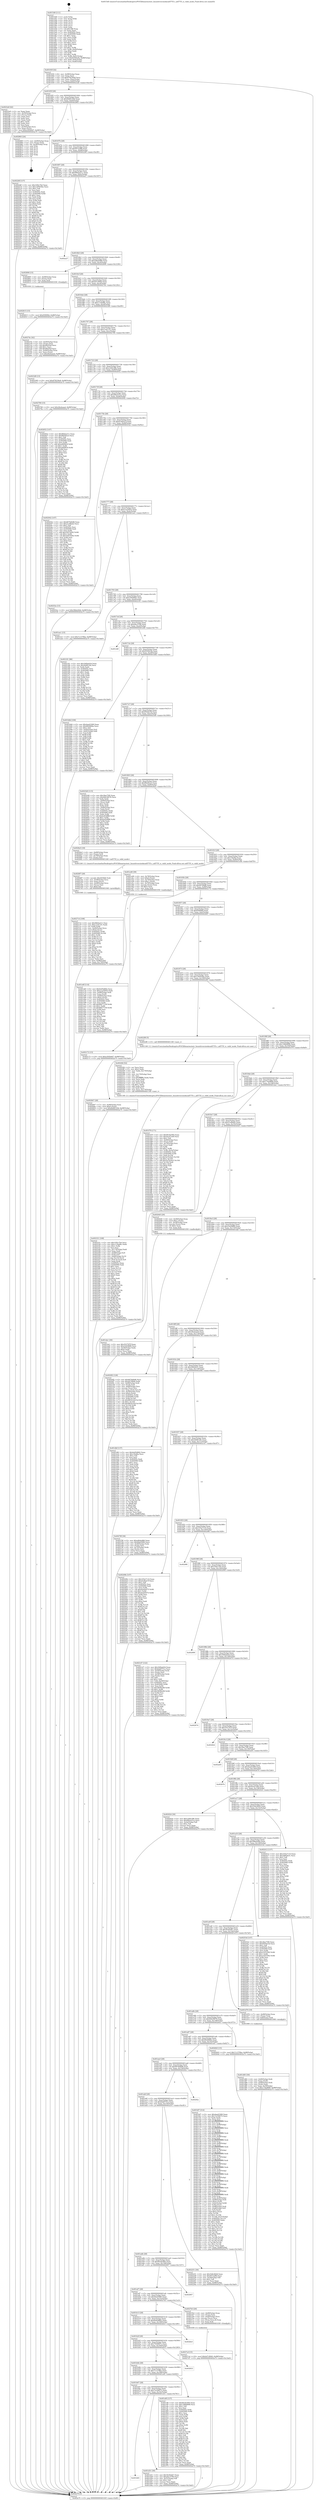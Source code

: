 digraph "0x4015d0" {
  label = "0x4015d0 (/mnt/c/Users/mathe/Desktop/tcc/POCII/binaries/extr_linuxdriversiiodacad5755.c_ad5755_is_valid_mode_Final-ollvm.out::main(0))"
  labelloc = "t"
  node[shape=record]

  Entry [label="",width=0.3,height=0.3,shape=circle,fillcolor=black,style=filled]
  "0x40163f" [label="{
     0x40163f [32]\l
     | [instrs]\l
     &nbsp;&nbsp;0x40163f \<+6\>: mov -0x98(%rbp),%eax\l
     &nbsp;&nbsp;0x401645 \<+2\>: mov %eax,%ecx\l
     &nbsp;&nbsp;0x401647 \<+6\>: sub $0x878236e8,%ecx\l
     &nbsp;&nbsp;0x40164d \<+6\>: mov %eax,-0xac(%rbp)\l
     &nbsp;&nbsp;0x401653 \<+6\>: mov %ecx,-0xb0(%rbp)\l
     &nbsp;&nbsp;0x401659 \<+6\>: je 00000000004023e8 \<main+0xe18\>\l
  }"]
  "0x4023e8" [label="{
     0x4023e8 [42]\l
     | [instrs]\l
     &nbsp;&nbsp;0x4023e8 \<+2\>: xor %eax,%eax\l
     &nbsp;&nbsp;0x4023ea \<+4\>: mov -0x50(%rbp),%rcx\l
     &nbsp;&nbsp;0x4023ee \<+2\>: mov (%rcx),%edx\l
     &nbsp;&nbsp;0x4023f0 \<+2\>: mov %eax,%esi\l
     &nbsp;&nbsp;0x4023f2 \<+2\>: sub %edx,%esi\l
     &nbsp;&nbsp;0x4023f4 \<+2\>: mov %eax,%edx\l
     &nbsp;&nbsp;0x4023f6 \<+3\>: sub $0x1,%edx\l
     &nbsp;&nbsp;0x4023f9 \<+2\>: add %edx,%esi\l
     &nbsp;&nbsp;0x4023fb \<+2\>: sub %esi,%eax\l
     &nbsp;&nbsp;0x4023fd \<+4\>: mov -0x50(%rbp),%rcx\l
     &nbsp;&nbsp;0x402401 \<+2\>: mov %eax,(%rcx)\l
     &nbsp;&nbsp;0x402403 \<+10\>: movl $0xe393b9d7,-0x98(%rbp)\l
     &nbsp;&nbsp;0x40240d \<+5\>: jmp 0000000000402a70 \<main+0x14a0\>\l
  }"]
  "0x40165f" [label="{
     0x40165f [28]\l
     | [instrs]\l
     &nbsp;&nbsp;0x40165f \<+5\>: jmp 0000000000401664 \<main+0x94\>\l
     &nbsp;&nbsp;0x401664 \<+6\>: mov -0xac(%rbp),%eax\l
     &nbsp;&nbsp;0x40166a \<+5\>: sub $0x8d48120d,%eax\l
     &nbsp;&nbsp;0x40166f \<+6\>: mov %eax,-0xb4(%rbp)\l
     &nbsp;&nbsp;0x401675 \<+6\>: je 0000000000402863 \<main+0x1293\>\l
  }"]
  Exit [label="",width=0.3,height=0.3,shape=circle,fillcolor=black,style=filled,peripheries=2]
  "0x402863" [label="{
     0x402863 [24]\l
     | [instrs]\l
     &nbsp;&nbsp;0x402863 \<+7\>: mov -0x90(%rbp),%rax\l
     &nbsp;&nbsp;0x40286a \<+2\>: mov (%rax),%eax\l
     &nbsp;&nbsp;0x40286c \<+4\>: lea -0x28(%rbp),%rsp\l
     &nbsp;&nbsp;0x402870 \<+1\>: pop %rbx\l
     &nbsp;&nbsp;0x402871 \<+2\>: pop %r12\l
     &nbsp;&nbsp;0x402873 \<+2\>: pop %r13\l
     &nbsp;&nbsp;0x402875 \<+2\>: pop %r14\l
     &nbsp;&nbsp;0x402877 \<+2\>: pop %r15\l
     &nbsp;&nbsp;0x402879 \<+1\>: pop %rbp\l
     &nbsp;&nbsp;0x40287a \<+1\>: ret\l
  }"]
  "0x40167b" [label="{
     0x40167b [28]\l
     | [instrs]\l
     &nbsp;&nbsp;0x40167b \<+5\>: jmp 0000000000401680 \<main+0xb0\>\l
     &nbsp;&nbsp;0x401680 \<+6\>: mov -0xac(%rbp),%eax\l
     &nbsp;&nbsp;0x401686 \<+5\>: sub $0x957a2ffd,%eax\l
     &nbsp;&nbsp;0x40168b \<+6\>: mov %eax,-0xb8(%rbp)\l
     &nbsp;&nbsp;0x401691 \<+6\>: je 000000000040226f \<main+0xc9f\>\l
  }"]
  "0x402815" [label="{
     0x402815 [15]\l
     | [instrs]\l
     &nbsp;&nbsp;0x402815 \<+10\>: movl $0x65f099d,-0x98(%rbp)\l
     &nbsp;&nbsp;0x40281f \<+5\>: jmp 0000000000402a70 \<main+0x14a0\>\l
  }"]
  "0x40226f" [label="{
     0x40226f [137]\l
     | [instrs]\l
     &nbsp;&nbsp;0x40226f \<+5\>: mov $0x33f2c7b4,%eax\l
     &nbsp;&nbsp;0x402274 \<+5\>: mov $0x129503be,%ecx\l
     &nbsp;&nbsp;0x402279 \<+2\>: mov $0x1,%dl\l
     &nbsp;&nbsp;0x40227b \<+2\>: xor %esi,%esi\l
     &nbsp;&nbsp;0x40227d \<+7\>: mov 0x40505c,%edi\l
     &nbsp;&nbsp;0x402284 \<+8\>: mov 0x405060,%r8d\l
     &nbsp;&nbsp;0x40228c \<+3\>: sub $0x1,%esi\l
     &nbsp;&nbsp;0x40228f \<+3\>: mov %edi,%r9d\l
     &nbsp;&nbsp;0x402292 \<+3\>: add %esi,%r9d\l
     &nbsp;&nbsp;0x402295 \<+4\>: imul %r9d,%edi\l
     &nbsp;&nbsp;0x402299 \<+3\>: and $0x1,%edi\l
     &nbsp;&nbsp;0x40229c \<+3\>: cmp $0x0,%edi\l
     &nbsp;&nbsp;0x40229f \<+4\>: sete %r10b\l
     &nbsp;&nbsp;0x4022a3 \<+4\>: cmp $0xa,%r8d\l
     &nbsp;&nbsp;0x4022a7 \<+4\>: setl %r11b\l
     &nbsp;&nbsp;0x4022ab \<+3\>: mov %r10b,%bl\l
     &nbsp;&nbsp;0x4022ae \<+3\>: xor $0xff,%bl\l
     &nbsp;&nbsp;0x4022b1 \<+3\>: mov %r11b,%r14b\l
     &nbsp;&nbsp;0x4022b4 \<+4\>: xor $0xff,%r14b\l
     &nbsp;&nbsp;0x4022b8 \<+3\>: xor $0x0,%dl\l
     &nbsp;&nbsp;0x4022bb \<+3\>: mov %bl,%r15b\l
     &nbsp;&nbsp;0x4022be \<+4\>: and $0x0,%r15b\l
     &nbsp;&nbsp;0x4022c2 \<+3\>: and %dl,%r10b\l
     &nbsp;&nbsp;0x4022c5 \<+3\>: mov %r14b,%r12b\l
     &nbsp;&nbsp;0x4022c8 \<+4\>: and $0x0,%r12b\l
     &nbsp;&nbsp;0x4022cc \<+3\>: and %dl,%r11b\l
     &nbsp;&nbsp;0x4022cf \<+3\>: or %r10b,%r15b\l
     &nbsp;&nbsp;0x4022d2 \<+3\>: or %r11b,%r12b\l
     &nbsp;&nbsp;0x4022d5 \<+3\>: xor %r12b,%r15b\l
     &nbsp;&nbsp;0x4022d8 \<+3\>: or %r14b,%bl\l
     &nbsp;&nbsp;0x4022db \<+3\>: xor $0xff,%bl\l
     &nbsp;&nbsp;0x4022de \<+3\>: or $0x0,%dl\l
     &nbsp;&nbsp;0x4022e1 \<+2\>: and %dl,%bl\l
     &nbsp;&nbsp;0x4022e3 \<+3\>: or %bl,%r15b\l
     &nbsp;&nbsp;0x4022e6 \<+4\>: test $0x1,%r15b\l
     &nbsp;&nbsp;0x4022ea \<+3\>: cmovne %ecx,%eax\l
     &nbsp;&nbsp;0x4022ed \<+6\>: mov %eax,-0x98(%rbp)\l
     &nbsp;&nbsp;0x4022f3 \<+5\>: jmp 0000000000402a70 \<main+0x14a0\>\l
  }"]
  "0x401697" [label="{
     0x401697 [28]\l
     | [instrs]\l
     &nbsp;&nbsp;0x401697 \<+5\>: jmp 000000000040169c \<main+0xcc\>\l
     &nbsp;&nbsp;0x40169c \<+6\>: mov -0xac(%rbp),%eax\l
     &nbsp;&nbsp;0x4016a2 \<+5\>: sub $0x98d2a211,%eax\l
     &nbsp;&nbsp;0x4016a7 \<+6\>: mov %eax,-0xbc(%rbp)\l
     &nbsp;&nbsp;0x4016ad \<+6\>: je 0000000000402a27 \<main+0x1457\>\l
  }"]
  "0x4027cd" [label="{
     0x4027cd [15]\l
     | [instrs]\l
     &nbsp;&nbsp;0x4027cd \<+10\>: movl $0xb47cf640,-0x98(%rbp)\l
     &nbsp;&nbsp;0x4027d7 \<+5\>: jmp 0000000000402a70 \<main+0x14a0\>\l
  }"]
  "0x402a27" [label="{
     0x402a27\l
  }", style=dashed]
  "0x4016b3" [label="{
     0x4016b3 [28]\l
     | [instrs]\l
     &nbsp;&nbsp;0x4016b3 \<+5\>: jmp 00000000004016b8 \<main+0xe8\>\l
     &nbsp;&nbsp;0x4016b8 \<+6\>: mov -0xac(%rbp),%eax\l
     &nbsp;&nbsp;0x4016be \<+5\>: sub $0xadb4e966,%eax\l
     &nbsp;&nbsp;0x4016c3 \<+6\>: mov %eax,-0xc0(%rbp)\l
     &nbsp;&nbsp;0x4016c9 \<+6\>: je 0000000000402806 \<main+0x1236\>\l
  }"]
  "0x402714" [label="{
     0x402714 [108]\l
     | [instrs]\l
     &nbsp;&nbsp;0x402714 \<+5\>: mov $0x98d2a211,%esi\l
     &nbsp;&nbsp;0x402719 \<+5\>: mov $0xc1a411f1,%edx\l
     &nbsp;&nbsp;0x40271e \<+3\>: xor %r8d,%r8d\l
     &nbsp;&nbsp;0x402721 \<+4\>: mov -0x40(%rbp),%rcx\l
     &nbsp;&nbsp;0x402725 \<+6\>: movl $0x0,(%rcx)\l
     &nbsp;&nbsp;0x40272b \<+8\>: mov 0x40505c,%r9d\l
     &nbsp;&nbsp;0x402733 \<+8\>: mov 0x405060,%r10d\l
     &nbsp;&nbsp;0x40273b \<+4\>: sub $0x1,%r8d\l
     &nbsp;&nbsp;0x40273f \<+3\>: mov %r9d,%r11d\l
     &nbsp;&nbsp;0x402742 \<+3\>: add %r8d,%r11d\l
     &nbsp;&nbsp;0x402745 \<+4\>: imul %r11d,%r9d\l
     &nbsp;&nbsp;0x402749 \<+4\>: and $0x1,%r9d\l
     &nbsp;&nbsp;0x40274d \<+4\>: cmp $0x0,%r9d\l
     &nbsp;&nbsp;0x402751 \<+3\>: sete %bl\l
     &nbsp;&nbsp;0x402754 \<+4\>: cmp $0xa,%r10d\l
     &nbsp;&nbsp;0x402758 \<+4\>: setl %r14b\l
     &nbsp;&nbsp;0x40275c \<+3\>: mov %bl,%r15b\l
     &nbsp;&nbsp;0x40275f \<+3\>: and %r14b,%r15b\l
     &nbsp;&nbsp;0x402762 \<+3\>: xor %r14b,%bl\l
     &nbsp;&nbsp;0x402765 \<+3\>: or %bl,%r15b\l
     &nbsp;&nbsp;0x402768 \<+4\>: test $0x1,%r15b\l
     &nbsp;&nbsp;0x40276c \<+3\>: cmovne %edx,%esi\l
     &nbsp;&nbsp;0x40276f \<+6\>: mov %esi,-0x98(%rbp)\l
     &nbsp;&nbsp;0x402775 \<+6\>: mov %eax,-0x178(%rbp)\l
     &nbsp;&nbsp;0x40277b \<+5\>: jmp 0000000000402a70 \<main+0x14a0\>\l
  }"]
  "0x402806" [label="{
     0x402806 [15]\l
     | [instrs]\l
     &nbsp;&nbsp;0x402806 \<+4\>: mov -0x68(%rbp),%rax\l
     &nbsp;&nbsp;0x40280a \<+3\>: mov (%rax),%rax\l
     &nbsp;&nbsp;0x40280d \<+3\>: mov %rax,%rdi\l
     &nbsp;&nbsp;0x402810 \<+5\>: call 0000000000401030 \<free@plt\>\l
     | [calls]\l
     &nbsp;&nbsp;0x401030 \{1\} (unknown)\l
  }"]
  "0x4016cf" [label="{
     0x4016cf [28]\l
     | [instrs]\l
     &nbsp;&nbsp;0x4016cf \<+5\>: jmp 00000000004016d4 \<main+0x104\>\l
     &nbsp;&nbsp;0x4016d4 \<+6\>: mov -0xac(%rbp),%eax\l
     &nbsp;&nbsp;0x4016da \<+5\>: sub $0xb47cf640,%eax\l
     &nbsp;&nbsp;0x4016df \<+6\>: mov %eax,-0xc4(%rbp)\l
     &nbsp;&nbsp;0x4016e5 \<+6\>: je 00000000004027dc \<main+0x120c\>\l
  }"]
  "0x4026f7" [label="{
     0x4026f7 [29]\l
     | [instrs]\l
     &nbsp;&nbsp;0x4026f7 \<+10\>: movabs $0x4030b6,%rdi\l
     &nbsp;&nbsp;0x402701 \<+4\>: mov -0x48(%rbp),%rcx\l
     &nbsp;&nbsp;0x402705 \<+2\>: mov %eax,(%rcx)\l
     &nbsp;&nbsp;0x402707 \<+4\>: mov -0x48(%rbp),%rcx\l
     &nbsp;&nbsp;0x40270b \<+2\>: mov (%rcx),%esi\l
     &nbsp;&nbsp;0x40270d \<+2\>: mov $0x0,%al\l
     &nbsp;&nbsp;0x40270f \<+5\>: call 0000000000401040 \<printf@plt\>\l
     | [calls]\l
     &nbsp;&nbsp;0x401040 \{1\} (unknown)\l
  }"]
  "0x4027dc" [label="{
     0x4027dc [42]\l
     | [instrs]\l
     &nbsp;&nbsp;0x4027dc \<+4\>: mov -0x40(%rbp),%rax\l
     &nbsp;&nbsp;0x4027e0 \<+2\>: mov (%rax),%ecx\l
     &nbsp;&nbsp;0x4027e2 \<+6\>: sub $0x89cf5af,%ecx\l
     &nbsp;&nbsp;0x4027e8 \<+3\>: add $0x1,%ecx\l
     &nbsp;&nbsp;0x4027eb \<+6\>: add $0x89cf5af,%ecx\l
     &nbsp;&nbsp;0x4027f1 \<+4\>: mov -0x40(%rbp),%rax\l
     &nbsp;&nbsp;0x4027f5 \<+2\>: mov %ecx,(%rax)\l
     &nbsp;&nbsp;0x4027f7 \<+10\>: movl $0x26e4eaed,-0x98(%rbp)\l
     &nbsp;&nbsp;0x402801 \<+5\>: jmp 0000000000402a70 \<main+0x14a0\>\l
  }"]
  "0x4016eb" [label="{
     0x4016eb [28]\l
     | [instrs]\l
     &nbsp;&nbsp;0x4016eb \<+5\>: jmp 00000000004016f0 \<main+0x120\>\l
     &nbsp;&nbsp;0x4016f0 \<+6\>: mov -0xac(%rbp),%eax\l
     &nbsp;&nbsp;0x4016f6 \<+5\>: sub $0xc116a98c,%eax\l
     &nbsp;&nbsp;0x4016fb \<+6\>: mov %eax,-0xc8(%rbp)\l
     &nbsp;&nbsp;0x401701 \<+6\>: je 00000000004023d9 \<main+0xe09\>\l
  }"]
  "0x402331" [label="{
     0x402331 [168]\l
     | [instrs]\l
     &nbsp;&nbsp;0x402331 \<+5\>: mov $0x33f2c7b4,%ecx\l
     &nbsp;&nbsp;0x402336 \<+5\>: mov $0xc116a98c,%edx\l
     &nbsp;&nbsp;0x40233b \<+3\>: mov $0x1,%r8b\l
     &nbsp;&nbsp;0x40233e \<+2\>: xor %esi,%esi\l
     &nbsp;&nbsp;0x402340 \<+6\>: mov -0x174(%rbp),%edi\l
     &nbsp;&nbsp;0x402346 \<+3\>: imul %eax,%edi\l
     &nbsp;&nbsp;0x402349 \<+4\>: mov -0x68(%rbp),%r9\l
     &nbsp;&nbsp;0x40234d \<+3\>: mov (%r9),%r9\l
     &nbsp;&nbsp;0x402350 \<+4\>: mov -0x60(%rbp),%r10\l
     &nbsp;&nbsp;0x402354 \<+3\>: movslq (%r10),%r10\l
     &nbsp;&nbsp;0x402357 \<+4\>: mov (%r9,%r10,8),%r9\l
     &nbsp;&nbsp;0x40235b \<+3\>: mov %edi,(%r9)\l
     &nbsp;&nbsp;0x40235e \<+7\>: mov 0x40505c,%eax\l
     &nbsp;&nbsp;0x402365 \<+7\>: mov 0x405060,%edi\l
     &nbsp;&nbsp;0x40236c \<+3\>: sub $0x1,%esi\l
     &nbsp;&nbsp;0x40236f \<+3\>: mov %eax,%r11d\l
     &nbsp;&nbsp;0x402372 \<+3\>: add %esi,%r11d\l
     &nbsp;&nbsp;0x402375 \<+4\>: imul %r11d,%eax\l
     &nbsp;&nbsp;0x402379 \<+3\>: and $0x1,%eax\l
     &nbsp;&nbsp;0x40237c \<+3\>: cmp $0x0,%eax\l
     &nbsp;&nbsp;0x40237f \<+3\>: sete %bl\l
     &nbsp;&nbsp;0x402382 \<+3\>: cmp $0xa,%edi\l
     &nbsp;&nbsp;0x402385 \<+4\>: setl %r14b\l
     &nbsp;&nbsp;0x402389 \<+3\>: mov %bl,%r15b\l
     &nbsp;&nbsp;0x40238c \<+4\>: xor $0xff,%r15b\l
     &nbsp;&nbsp;0x402390 \<+3\>: mov %r14b,%r12b\l
     &nbsp;&nbsp;0x402393 \<+4\>: xor $0xff,%r12b\l
     &nbsp;&nbsp;0x402397 \<+4\>: xor $0x1,%r8b\l
     &nbsp;&nbsp;0x40239b \<+3\>: mov %r15b,%r13b\l
     &nbsp;&nbsp;0x40239e \<+4\>: and $0xff,%r13b\l
     &nbsp;&nbsp;0x4023a2 \<+3\>: and %r8b,%bl\l
     &nbsp;&nbsp;0x4023a5 \<+3\>: mov %r12b,%al\l
     &nbsp;&nbsp;0x4023a8 \<+2\>: and $0xff,%al\l
     &nbsp;&nbsp;0x4023aa \<+3\>: and %r8b,%r14b\l
     &nbsp;&nbsp;0x4023ad \<+3\>: or %bl,%r13b\l
     &nbsp;&nbsp;0x4023b0 \<+3\>: or %r14b,%al\l
     &nbsp;&nbsp;0x4023b3 \<+3\>: xor %al,%r13b\l
     &nbsp;&nbsp;0x4023b6 \<+3\>: or %r12b,%r15b\l
     &nbsp;&nbsp;0x4023b9 \<+4\>: xor $0xff,%r15b\l
     &nbsp;&nbsp;0x4023bd \<+4\>: or $0x1,%r8b\l
     &nbsp;&nbsp;0x4023c1 \<+3\>: and %r8b,%r15b\l
     &nbsp;&nbsp;0x4023c4 \<+3\>: or %r15b,%r13b\l
     &nbsp;&nbsp;0x4023c7 \<+4\>: test $0x1,%r13b\l
     &nbsp;&nbsp;0x4023cb \<+3\>: cmovne %edx,%ecx\l
     &nbsp;&nbsp;0x4023ce \<+6\>: mov %ecx,-0x98(%rbp)\l
     &nbsp;&nbsp;0x4023d4 \<+5\>: jmp 0000000000402a70 \<main+0x14a0\>\l
  }"]
  "0x4023d9" [label="{
     0x4023d9 [15]\l
     | [instrs]\l
     &nbsp;&nbsp;0x4023d9 \<+10\>: movl $0x878236e8,-0x98(%rbp)\l
     &nbsp;&nbsp;0x4023e3 \<+5\>: jmp 0000000000402a70 \<main+0x14a0\>\l
  }"]
  "0x401707" [label="{
     0x401707 [28]\l
     | [instrs]\l
     &nbsp;&nbsp;0x401707 \<+5\>: jmp 000000000040170c \<main+0x13c\>\l
     &nbsp;&nbsp;0x40170c \<+6\>: mov -0xac(%rbp),%eax\l
     &nbsp;&nbsp;0x401712 \<+5\>: sub $0xc1a411f1,%eax\l
     &nbsp;&nbsp;0x401717 \<+6\>: mov %eax,-0xcc(%rbp)\l
     &nbsp;&nbsp;0x40171d \<+6\>: je 0000000000402780 \<main+0x11b0\>\l
  }"]
  "0x4022fd" [label="{
     0x4022fd [52]\l
     | [instrs]\l
     &nbsp;&nbsp;0x4022fd \<+2\>: xor %ecx,%ecx\l
     &nbsp;&nbsp;0x4022ff \<+5\>: mov $0x2,%edx\l
     &nbsp;&nbsp;0x402304 \<+6\>: mov %edx,-0x170(%rbp)\l
     &nbsp;&nbsp;0x40230a \<+1\>: cltd\l
     &nbsp;&nbsp;0x40230b \<+6\>: mov -0x170(%rbp),%esi\l
     &nbsp;&nbsp;0x402311 \<+2\>: idiv %esi\l
     &nbsp;&nbsp;0x402313 \<+6\>: imul $0xfffffffe,%edx,%edx\l
     &nbsp;&nbsp;0x402319 \<+2\>: mov %ecx,%edi\l
     &nbsp;&nbsp;0x40231b \<+2\>: sub %edx,%edi\l
     &nbsp;&nbsp;0x40231d \<+2\>: mov %ecx,%edx\l
     &nbsp;&nbsp;0x40231f \<+3\>: sub $0x1,%edx\l
     &nbsp;&nbsp;0x402322 \<+2\>: add %edx,%edi\l
     &nbsp;&nbsp;0x402324 \<+2\>: sub %edi,%ecx\l
     &nbsp;&nbsp;0x402326 \<+6\>: mov %ecx,-0x174(%rbp)\l
     &nbsp;&nbsp;0x40232c \<+5\>: call 0000000000401160 \<next_i\>\l
     | [calls]\l
     &nbsp;&nbsp;0x401160 \{1\} (/mnt/c/Users/mathe/Desktop/tcc/POCII/binaries/extr_linuxdriversiiodacad5755.c_ad5755_is_valid_mode_Final-ollvm.out::next_i)\l
  }"]
  "0x402780" [label="{
     0x402780 [15]\l
     | [instrs]\l
     &nbsp;&nbsp;0x402780 \<+10\>: movl $0x26e4eaed,-0x98(%rbp)\l
     &nbsp;&nbsp;0x40278a \<+5\>: jmp 0000000000402a70 \<main+0x14a0\>\l
  }"]
  "0x401723" [label="{
     0x401723 [28]\l
     | [instrs]\l
     &nbsp;&nbsp;0x401723 \<+5\>: jmp 0000000000401728 \<main+0x158\>\l
     &nbsp;&nbsp;0x401728 \<+6\>: mov -0xac(%rbp),%eax\l
     &nbsp;&nbsp;0x40172e \<+5\>: sub $0xc249c28b,%eax\l
     &nbsp;&nbsp;0x401733 \<+6\>: mov %eax,-0xd0(%rbp)\l
     &nbsp;&nbsp;0x401739 \<+6\>: je 0000000000402652 \<main+0x1082\>\l
  }"]
  "0x4020f2" [label="{
     0x4020f2 [128]\l
     | [instrs]\l
     &nbsp;&nbsp;0x4020f2 \<+5\>: mov $0x6676db98,%ecx\l
     &nbsp;&nbsp;0x4020f7 \<+5\>: mov $0x40799d8,%edx\l
     &nbsp;&nbsp;0x4020fc \<+4\>: mov -0x68(%rbp),%rdi\l
     &nbsp;&nbsp;0x402100 \<+3\>: mov (%rdi),%rdi\l
     &nbsp;&nbsp;0x402103 \<+4\>: mov -0x60(%rbp),%rsi\l
     &nbsp;&nbsp;0x402107 \<+3\>: movslq (%rsi),%rsi\l
     &nbsp;&nbsp;0x40210a \<+4\>: mov %rax,(%rdi,%rsi,8)\l
     &nbsp;&nbsp;0x40210e \<+4\>: mov -0x50(%rbp),%rax\l
     &nbsp;&nbsp;0x402112 \<+6\>: movl $0x0,(%rax)\l
     &nbsp;&nbsp;0x402118 \<+8\>: mov 0x40505c,%r8d\l
     &nbsp;&nbsp;0x402120 \<+8\>: mov 0x405060,%r9d\l
     &nbsp;&nbsp;0x402128 \<+3\>: mov %r8d,%r10d\l
     &nbsp;&nbsp;0x40212b \<+7\>: sub $0x96541fc8,%r10d\l
     &nbsp;&nbsp;0x402132 \<+4\>: sub $0x1,%r10d\l
     &nbsp;&nbsp;0x402136 \<+7\>: add $0x96541fc8,%r10d\l
     &nbsp;&nbsp;0x40213d \<+4\>: imul %r10d,%r8d\l
     &nbsp;&nbsp;0x402141 \<+4\>: and $0x1,%r8d\l
     &nbsp;&nbsp;0x402145 \<+4\>: cmp $0x0,%r8d\l
     &nbsp;&nbsp;0x402149 \<+4\>: sete %r11b\l
     &nbsp;&nbsp;0x40214d \<+4\>: cmp $0xa,%r9d\l
     &nbsp;&nbsp;0x402151 \<+3\>: setl %bl\l
     &nbsp;&nbsp;0x402154 \<+3\>: mov %r11b,%r14b\l
     &nbsp;&nbsp;0x402157 \<+3\>: and %bl,%r14b\l
     &nbsp;&nbsp;0x40215a \<+3\>: xor %bl,%r11b\l
     &nbsp;&nbsp;0x40215d \<+3\>: or %r11b,%r14b\l
     &nbsp;&nbsp;0x402160 \<+4\>: test $0x1,%r14b\l
     &nbsp;&nbsp;0x402164 \<+3\>: cmovne %edx,%ecx\l
     &nbsp;&nbsp;0x402167 \<+6\>: mov %ecx,-0x98(%rbp)\l
     &nbsp;&nbsp;0x40216d \<+5\>: jmp 0000000000402a70 \<main+0x14a0\>\l
  }"]
  "0x402652" [label="{
     0x402652 [147]\l
     | [instrs]\l
     &nbsp;&nbsp;0x402652 \<+5\>: mov $0x98d2a211,%eax\l
     &nbsp;&nbsp;0x402657 \<+5\>: mov $0xf8d29ce3,%ecx\l
     &nbsp;&nbsp;0x40265c \<+2\>: mov $0x1,%dl\l
     &nbsp;&nbsp;0x40265e \<+7\>: mov 0x40505c,%esi\l
     &nbsp;&nbsp;0x402665 \<+7\>: mov 0x405060,%edi\l
     &nbsp;&nbsp;0x40266c \<+3\>: mov %esi,%r8d\l
     &nbsp;&nbsp;0x40266f \<+7\>: add $0xed0f4fc9,%r8d\l
     &nbsp;&nbsp;0x402676 \<+4\>: sub $0x1,%r8d\l
     &nbsp;&nbsp;0x40267a \<+7\>: sub $0xed0f4fc9,%r8d\l
     &nbsp;&nbsp;0x402681 \<+4\>: imul %r8d,%esi\l
     &nbsp;&nbsp;0x402685 \<+3\>: and $0x1,%esi\l
     &nbsp;&nbsp;0x402688 \<+3\>: cmp $0x0,%esi\l
     &nbsp;&nbsp;0x40268b \<+4\>: sete %r9b\l
     &nbsp;&nbsp;0x40268f \<+3\>: cmp $0xa,%edi\l
     &nbsp;&nbsp;0x402692 \<+4\>: setl %r10b\l
     &nbsp;&nbsp;0x402696 \<+3\>: mov %r9b,%r11b\l
     &nbsp;&nbsp;0x402699 \<+4\>: xor $0xff,%r11b\l
     &nbsp;&nbsp;0x40269d \<+3\>: mov %r10b,%bl\l
     &nbsp;&nbsp;0x4026a0 \<+3\>: xor $0xff,%bl\l
     &nbsp;&nbsp;0x4026a3 \<+3\>: xor $0x0,%dl\l
     &nbsp;&nbsp;0x4026a6 \<+3\>: mov %r11b,%r14b\l
     &nbsp;&nbsp;0x4026a9 \<+4\>: and $0x0,%r14b\l
     &nbsp;&nbsp;0x4026ad \<+3\>: and %dl,%r9b\l
     &nbsp;&nbsp;0x4026b0 \<+3\>: mov %bl,%r15b\l
     &nbsp;&nbsp;0x4026b3 \<+4\>: and $0x0,%r15b\l
     &nbsp;&nbsp;0x4026b7 \<+3\>: and %dl,%r10b\l
     &nbsp;&nbsp;0x4026ba \<+3\>: or %r9b,%r14b\l
     &nbsp;&nbsp;0x4026bd \<+3\>: or %r10b,%r15b\l
     &nbsp;&nbsp;0x4026c0 \<+3\>: xor %r15b,%r14b\l
     &nbsp;&nbsp;0x4026c3 \<+3\>: or %bl,%r11b\l
     &nbsp;&nbsp;0x4026c6 \<+4\>: xor $0xff,%r11b\l
     &nbsp;&nbsp;0x4026ca \<+3\>: or $0x0,%dl\l
     &nbsp;&nbsp;0x4026cd \<+3\>: and %dl,%r11b\l
     &nbsp;&nbsp;0x4026d0 \<+3\>: or %r11b,%r14b\l
     &nbsp;&nbsp;0x4026d3 \<+4\>: test $0x1,%r14b\l
     &nbsp;&nbsp;0x4026d7 \<+3\>: cmovne %ecx,%eax\l
     &nbsp;&nbsp;0x4026da \<+6\>: mov %eax,-0x98(%rbp)\l
     &nbsp;&nbsp;0x4026e0 \<+5\>: jmp 0000000000402a70 \<main+0x14a0\>\l
  }"]
  "0x40173f" [label="{
     0x40173f [28]\l
     | [instrs]\l
     &nbsp;&nbsp;0x40173f \<+5\>: jmp 0000000000401744 \<main+0x174\>\l
     &nbsp;&nbsp;0x401744 \<+6\>: mov -0xac(%rbp),%eax\l
     &nbsp;&nbsp;0x40174a \<+5\>: sub $0xd0b2e51a,%eax\l
     &nbsp;&nbsp;0x40174f \<+6\>: mov %eax,-0xd4(%rbp)\l
     &nbsp;&nbsp;0x401755 \<+6\>: je 0000000000402042 \<main+0xa72\>\l
  }"]
  "0x401e6f" [label="{
     0x401e6f [114]\l
     | [instrs]\l
     &nbsp;&nbsp;0x401e6f \<+5\>: mov $0x6e95d662,%ecx\l
     &nbsp;&nbsp;0x401e74 \<+5\>: mov $0xe1a25835,%edx\l
     &nbsp;&nbsp;0x401e79 \<+4\>: mov -0x68(%rbp),%rdi\l
     &nbsp;&nbsp;0x401e7d \<+3\>: mov %rax,(%rdi)\l
     &nbsp;&nbsp;0x401e80 \<+4\>: mov -0x60(%rbp),%rax\l
     &nbsp;&nbsp;0x401e84 \<+6\>: movl $0x0,(%rax)\l
     &nbsp;&nbsp;0x401e8a \<+7\>: mov 0x40505c,%esi\l
     &nbsp;&nbsp;0x401e91 \<+8\>: mov 0x405060,%r8d\l
     &nbsp;&nbsp;0x401e99 \<+3\>: mov %esi,%r9d\l
     &nbsp;&nbsp;0x401e9c \<+7\>: add $0xfb877159,%r9d\l
     &nbsp;&nbsp;0x401ea3 \<+4\>: sub $0x1,%r9d\l
     &nbsp;&nbsp;0x401ea7 \<+7\>: sub $0xfb877159,%r9d\l
     &nbsp;&nbsp;0x401eae \<+4\>: imul %r9d,%esi\l
     &nbsp;&nbsp;0x401eb2 \<+3\>: and $0x1,%esi\l
     &nbsp;&nbsp;0x401eb5 \<+3\>: cmp $0x0,%esi\l
     &nbsp;&nbsp;0x401eb8 \<+4\>: sete %r10b\l
     &nbsp;&nbsp;0x401ebc \<+4\>: cmp $0xa,%r8d\l
     &nbsp;&nbsp;0x401ec0 \<+4\>: setl %r11b\l
     &nbsp;&nbsp;0x401ec4 \<+3\>: mov %r10b,%bl\l
     &nbsp;&nbsp;0x401ec7 \<+3\>: and %r11b,%bl\l
     &nbsp;&nbsp;0x401eca \<+3\>: xor %r11b,%r10b\l
     &nbsp;&nbsp;0x401ecd \<+3\>: or %r10b,%bl\l
     &nbsp;&nbsp;0x401ed0 \<+3\>: test $0x1,%bl\l
     &nbsp;&nbsp;0x401ed3 \<+3\>: cmovne %edx,%ecx\l
     &nbsp;&nbsp;0x401ed6 \<+6\>: mov %ecx,-0x98(%rbp)\l
     &nbsp;&nbsp;0x401edc \<+5\>: jmp 0000000000402a70 \<main+0x14a0\>\l
  }"]
  "0x402042" [label="{
     0x402042 [147]\l
     | [instrs]\l
     &nbsp;&nbsp;0x402042 \<+5\>: mov $0x6676db98,%eax\l
     &nbsp;&nbsp;0x402047 \<+5\>: mov $0x21ef9ad2,%ecx\l
     &nbsp;&nbsp;0x40204c \<+2\>: mov $0x1,%dl\l
     &nbsp;&nbsp;0x40204e \<+7\>: mov 0x40505c,%esi\l
     &nbsp;&nbsp;0x402055 \<+7\>: mov 0x405060,%edi\l
     &nbsp;&nbsp;0x40205c \<+3\>: mov %esi,%r8d\l
     &nbsp;&nbsp;0x40205f \<+7\>: add $0x5297d282,%r8d\l
     &nbsp;&nbsp;0x402066 \<+4\>: sub $0x1,%r8d\l
     &nbsp;&nbsp;0x40206a \<+7\>: sub $0x5297d282,%r8d\l
     &nbsp;&nbsp;0x402071 \<+4\>: imul %r8d,%esi\l
     &nbsp;&nbsp;0x402075 \<+3\>: and $0x1,%esi\l
     &nbsp;&nbsp;0x402078 \<+3\>: cmp $0x0,%esi\l
     &nbsp;&nbsp;0x40207b \<+4\>: sete %r9b\l
     &nbsp;&nbsp;0x40207f \<+3\>: cmp $0xa,%edi\l
     &nbsp;&nbsp;0x402082 \<+4\>: setl %r10b\l
     &nbsp;&nbsp;0x402086 \<+3\>: mov %r9b,%r11b\l
     &nbsp;&nbsp;0x402089 \<+4\>: xor $0xff,%r11b\l
     &nbsp;&nbsp;0x40208d \<+3\>: mov %r10b,%bl\l
     &nbsp;&nbsp;0x402090 \<+3\>: xor $0xff,%bl\l
     &nbsp;&nbsp;0x402093 \<+3\>: xor $0x0,%dl\l
     &nbsp;&nbsp;0x402096 \<+3\>: mov %r11b,%r14b\l
     &nbsp;&nbsp;0x402099 \<+4\>: and $0x0,%r14b\l
     &nbsp;&nbsp;0x40209d \<+3\>: and %dl,%r9b\l
     &nbsp;&nbsp;0x4020a0 \<+3\>: mov %bl,%r15b\l
     &nbsp;&nbsp;0x4020a3 \<+4\>: and $0x0,%r15b\l
     &nbsp;&nbsp;0x4020a7 \<+3\>: and %dl,%r10b\l
     &nbsp;&nbsp;0x4020aa \<+3\>: or %r9b,%r14b\l
     &nbsp;&nbsp;0x4020ad \<+3\>: or %r10b,%r15b\l
     &nbsp;&nbsp;0x4020b0 \<+3\>: xor %r15b,%r14b\l
     &nbsp;&nbsp;0x4020b3 \<+3\>: or %bl,%r11b\l
     &nbsp;&nbsp;0x4020b6 \<+4\>: xor $0xff,%r11b\l
     &nbsp;&nbsp;0x4020ba \<+3\>: or $0x0,%dl\l
     &nbsp;&nbsp;0x4020bd \<+3\>: and %dl,%r11b\l
     &nbsp;&nbsp;0x4020c0 \<+3\>: or %r11b,%r14b\l
     &nbsp;&nbsp;0x4020c3 \<+4\>: test $0x1,%r14b\l
     &nbsp;&nbsp;0x4020c7 \<+3\>: cmovne %ecx,%eax\l
     &nbsp;&nbsp;0x4020ca \<+6\>: mov %eax,-0x98(%rbp)\l
     &nbsp;&nbsp;0x4020d0 \<+5\>: jmp 0000000000402a70 \<main+0x14a0\>\l
  }"]
  "0x40175b" [label="{
     0x40175b [28]\l
     | [instrs]\l
     &nbsp;&nbsp;0x40175b \<+5\>: jmp 0000000000401760 \<main+0x190\>\l
     &nbsp;&nbsp;0x401760 \<+6\>: mov -0xac(%rbp),%eax\l
     &nbsp;&nbsp;0x401766 \<+5\>: sub $0xd1db2e7f,%eax\l
     &nbsp;&nbsp;0x40176b \<+6\>: mov %eax,-0xd8(%rbp)\l
     &nbsp;&nbsp;0x401771 \<+6\>: je 000000000040252e \<main+0xf5e\>\l
  }"]
  "0x401d83" [label="{
     0x401d83 [30]\l
     | [instrs]\l
     &nbsp;&nbsp;0x401d83 \<+4\>: mov -0x80(%rbp),%rdi\l
     &nbsp;&nbsp;0x401d87 \<+2\>: mov %eax,(%rdi)\l
     &nbsp;&nbsp;0x401d89 \<+4\>: mov -0x80(%rbp),%rdi\l
     &nbsp;&nbsp;0x401d8d \<+2\>: mov (%rdi),%eax\l
     &nbsp;&nbsp;0x401d8f \<+3\>: mov %eax,-0x30(%rbp)\l
     &nbsp;&nbsp;0x401d92 \<+10\>: movl $0x174ad669,-0x98(%rbp)\l
     &nbsp;&nbsp;0x401d9c \<+5\>: jmp 0000000000402a70 \<main+0x14a0\>\l
  }"]
  "0x40252e" [label="{
     0x40252e [15]\l
     | [instrs]\l
     &nbsp;&nbsp;0x40252e \<+10\>: movl $0x58bdc84d,-0x98(%rbp)\l
     &nbsp;&nbsp;0x402538 \<+5\>: jmp 0000000000402a70 \<main+0x14a0\>\l
  }"]
  "0x401777" [label="{
     0x401777 [28]\l
     | [instrs]\l
     &nbsp;&nbsp;0x401777 \<+5\>: jmp 000000000040177c \<main+0x1ac\>\l
     &nbsp;&nbsp;0x40177c \<+6\>: mov -0xac(%rbp),%eax\l
     &nbsp;&nbsp;0x401782 \<+5\>: sub $0xe1a25835,%eax\l
     &nbsp;&nbsp;0x401787 \<+6\>: mov %eax,-0xdc(%rbp)\l
     &nbsp;&nbsp;0x40178d \<+6\>: je 0000000000401ee1 \<main+0x911\>\l
  }"]
  "0x401b83" [label="{
     0x401b83\l
  }", style=dashed]
  "0x401ee1" [label="{
     0x401ee1 [15]\l
     | [instrs]\l
     &nbsp;&nbsp;0x401ee1 \<+10\>: movl $0x7c1378be,-0x98(%rbp)\l
     &nbsp;&nbsp;0x401eeb \<+5\>: jmp 0000000000402a70 \<main+0x14a0\>\l
  }"]
  "0x401793" [label="{
     0x401793 [28]\l
     | [instrs]\l
     &nbsp;&nbsp;0x401793 \<+5\>: jmp 0000000000401798 \<main+0x1c8\>\l
     &nbsp;&nbsp;0x401798 \<+6\>: mov -0xac(%rbp),%eax\l
     &nbsp;&nbsp;0x40179e \<+5\>: sub $0xe393b9d7,%eax\l
     &nbsp;&nbsp;0x4017a3 \<+6\>: mov %eax,-0xe0(%rbp)\l
     &nbsp;&nbsp;0x4017a9 \<+6\>: je 0000000000402181 \<main+0xbb1\>\l
  }"]
  "0x401d31" [label="{
     0x401d31 [30]\l
     | [instrs]\l
     &nbsp;&nbsp;0x401d31 \<+5\>: mov $0x5b3f2db7,%eax\l
     &nbsp;&nbsp;0x401d36 \<+5\>: mov $0xefec3708,%ecx\l
     &nbsp;&nbsp;0x401d3b \<+3\>: mov -0x31(%rbp),%dl\l
     &nbsp;&nbsp;0x401d3e \<+3\>: test $0x1,%dl\l
     &nbsp;&nbsp;0x401d41 \<+3\>: cmovne %ecx,%eax\l
     &nbsp;&nbsp;0x401d44 \<+6\>: mov %eax,-0x98(%rbp)\l
     &nbsp;&nbsp;0x401d4a \<+5\>: jmp 0000000000402a70 \<main+0x14a0\>\l
  }"]
  "0x402181" [label="{
     0x402181 [86]\l
     | [instrs]\l
     &nbsp;&nbsp;0x402181 \<+5\>: mov $0x340beb5d,%eax\l
     &nbsp;&nbsp;0x402186 \<+5\>: mov $0x2b9812fe,%ecx\l
     &nbsp;&nbsp;0x40218b \<+2\>: xor %edx,%edx\l
     &nbsp;&nbsp;0x40218d \<+7\>: mov 0x40505c,%esi\l
     &nbsp;&nbsp;0x402194 \<+7\>: mov 0x405060,%edi\l
     &nbsp;&nbsp;0x40219b \<+3\>: sub $0x1,%edx\l
     &nbsp;&nbsp;0x40219e \<+3\>: mov %esi,%r8d\l
     &nbsp;&nbsp;0x4021a1 \<+3\>: add %edx,%r8d\l
     &nbsp;&nbsp;0x4021a4 \<+4\>: imul %r8d,%esi\l
     &nbsp;&nbsp;0x4021a8 \<+3\>: and $0x1,%esi\l
     &nbsp;&nbsp;0x4021ab \<+3\>: cmp $0x0,%esi\l
     &nbsp;&nbsp;0x4021ae \<+4\>: sete %r9b\l
     &nbsp;&nbsp;0x4021b2 \<+3\>: cmp $0xa,%edi\l
     &nbsp;&nbsp;0x4021b5 \<+4\>: setl %r10b\l
     &nbsp;&nbsp;0x4021b9 \<+3\>: mov %r9b,%r11b\l
     &nbsp;&nbsp;0x4021bc \<+3\>: and %r10b,%r11b\l
     &nbsp;&nbsp;0x4021bf \<+3\>: xor %r10b,%r9b\l
     &nbsp;&nbsp;0x4021c2 \<+3\>: or %r9b,%r11b\l
     &nbsp;&nbsp;0x4021c5 \<+4\>: test $0x1,%r11b\l
     &nbsp;&nbsp;0x4021c9 \<+3\>: cmovne %ecx,%eax\l
     &nbsp;&nbsp;0x4021cc \<+6\>: mov %eax,-0x98(%rbp)\l
     &nbsp;&nbsp;0x4021d2 \<+5\>: jmp 0000000000402a70 \<main+0x14a0\>\l
  }"]
  "0x4017af" [label="{
     0x4017af [28]\l
     | [instrs]\l
     &nbsp;&nbsp;0x4017af \<+5\>: jmp 00000000004017b4 \<main+0x1e4\>\l
     &nbsp;&nbsp;0x4017b4 \<+6\>: mov -0xac(%rbp),%eax\l
     &nbsp;&nbsp;0x4017ba \<+5\>: sub $0xefec3708,%eax\l
     &nbsp;&nbsp;0x4017bf \<+6\>: mov %eax,-0xe4(%rbp)\l
     &nbsp;&nbsp;0x4017c5 \<+6\>: je 0000000000401d4f \<main+0x77f\>\l
  }"]
  "0x401b67" [label="{
     0x401b67 [28]\l
     | [instrs]\l
     &nbsp;&nbsp;0x401b67 \<+5\>: jmp 0000000000401b6c \<main+0x59c\>\l
     &nbsp;&nbsp;0x401b6c \<+6\>: mov -0xac(%rbp),%eax\l
     &nbsp;&nbsp;0x401b72 \<+5\>: sub $0x7e336075,%eax\l
     &nbsp;&nbsp;0x401b77 \<+6\>: mov %eax,-0x16c(%rbp)\l
     &nbsp;&nbsp;0x401b7d \<+6\>: je 0000000000401d31 \<main+0x761\>\l
  }"]
  "0x401d4f" [label="{
     0x401d4f\l
  }", style=dashed]
  "0x4017cb" [label="{
     0x4017cb [28]\l
     | [instrs]\l
     &nbsp;&nbsp;0x4017cb \<+5\>: jmp 00000000004017d0 \<main+0x200\>\l
     &nbsp;&nbsp;0x4017d0 \<+6\>: mov -0xac(%rbp),%eax\l
     &nbsp;&nbsp;0x4017d6 \<+5\>: sub $0xf2594c9a,%eax\l
     &nbsp;&nbsp;0x4017db \<+6\>: mov %eax,-0xe8(%rbp)\l
     &nbsp;&nbsp;0x4017e1 \<+6\>: je 0000000000401b8d \<main+0x5bd\>\l
  }"]
  "0x401ef0" [label="{
     0x401ef0 [137]\l
     | [instrs]\l
     &nbsp;&nbsp;0x401ef0 \<+5\>: mov $0x6b3dc064,%eax\l
     &nbsp;&nbsp;0x401ef5 \<+5\>: mov $0x148b6898,%ecx\l
     &nbsp;&nbsp;0x401efa \<+2\>: mov $0x1,%dl\l
     &nbsp;&nbsp;0x401efc \<+2\>: xor %esi,%esi\l
     &nbsp;&nbsp;0x401efe \<+7\>: mov 0x40505c,%edi\l
     &nbsp;&nbsp;0x401f05 \<+8\>: mov 0x405060,%r8d\l
     &nbsp;&nbsp;0x401f0d \<+3\>: sub $0x1,%esi\l
     &nbsp;&nbsp;0x401f10 \<+3\>: mov %edi,%r9d\l
     &nbsp;&nbsp;0x401f13 \<+3\>: add %esi,%r9d\l
     &nbsp;&nbsp;0x401f16 \<+4\>: imul %r9d,%edi\l
     &nbsp;&nbsp;0x401f1a \<+3\>: and $0x1,%edi\l
     &nbsp;&nbsp;0x401f1d \<+3\>: cmp $0x0,%edi\l
     &nbsp;&nbsp;0x401f20 \<+4\>: sete %r10b\l
     &nbsp;&nbsp;0x401f24 \<+4\>: cmp $0xa,%r8d\l
     &nbsp;&nbsp;0x401f28 \<+4\>: setl %r11b\l
     &nbsp;&nbsp;0x401f2c \<+3\>: mov %r10b,%bl\l
     &nbsp;&nbsp;0x401f2f \<+3\>: xor $0xff,%bl\l
     &nbsp;&nbsp;0x401f32 \<+3\>: mov %r11b,%r14b\l
     &nbsp;&nbsp;0x401f35 \<+4\>: xor $0xff,%r14b\l
     &nbsp;&nbsp;0x401f39 \<+3\>: xor $0x1,%dl\l
     &nbsp;&nbsp;0x401f3c \<+3\>: mov %bl,%r15b\l
     &nbsp;&nbsp;0x401f3f \<+4\>: and $0xff,%r15b\l
     &nbsp;&nbsp;0x401f43 \<+3\>: and %dl,%r10b\l
     &nbsp;&nbsp;0x401f46 \<+3\>: mov %r14b,%r12b\l
     &nbsp;&nbsp;0x401f49 \<+4\>: and $0xff,%r12b\l
     &nbsp;&nbsp;0x401f4d \<+3\>: and %dl,%r11b\l
     &nbsp;&nbsp;0x401f50 \<+3\>: or %r10b,%r15b\l
     &nbsp;&nbsp;0x401f53 \<+3\>: or %r11b,%r12b\l
     &nbsp;&nbsp;0x401f56 \<+3\>: xor %r12b,%r15b\l
     &nbsp;&nbsp;0x401f59 \<+3\>: or %r14b,%bl\l
     &nbsp;&nbsp;0x401f5c \<+3\>: xor $0xff,%bl\l
     &nbsp;&nbsp;0x401f5f \<+3\>: or $0x1,%dl\l
     &nbsp;&nbsp;0x401f62 \<+2\>: and %dl,%bl\l
     &nbsp;&nbsp;0x401f64 \<+3\>: or %bl,%r15b\l
     &nbsp;&nbsp;0x401f67 \<+4\>: test $0x1,%r15b\l
     &nbsp;&nbsp;0x401f6b \<+3\>: cmovne %ecx,%eax\l
     &nbsp;&nbsp;0x401f6e \<+6\>: mov %eax,-0x98(%rbp)\l
     &nbsp;&nbsp;0x401f74 \<+5\>: jmp 0000000000402a70 \<main+0x14a0\>\l
  }"]
  "0x401b8d" [label="{
     0x401b8d [106]\l
     | [instrs]\l
     &nbsp;&nbsp;0x401b8d \<+5\>: mov $0x4aa43369,%eax\l
     &nbsp;&nbsp;0x401b92 \<+5\>: mov $0x66266fda,%ecx\l
     &nbsp;&nbsp;0x401b97 \<+2\>: mov $0x1,%dl\l
     &nbsp;&nbsp;0x401b99 \<+7\>: mov -0x92(%rbp),%sil\l
     &nbsp;&nbsp;0x401ba0 \<+7\>: mov -0x91(%rbp),%dil\l
     &nbsp;&nbsp;0x401ba7 \<+3\>: mov %sil,%r8b\l
     &nbsp;&nbsp;0x401baa \<+4\>: xor $0xff,%r8b\l
     &nbsp;&nbsp;0x401bae \<+3\>: mov %dil,%r9b\l
     &nbsp;&nbsp;0x401bb1 \<+4\>: xor $0xff,%r9b\l
     &nbsp;&nbsp;0x401bb5 \<+3\>: xor $0x1,%dl\l
     &nbsp;&nbsp;0x401bb8 \<+3\>: mov %r8b,%r10b\l
     &nbsp;&nbsp;0x401bbb \<+4\>: and $0xff,%r10b\l
     &nbsp;&nbsp;0x401bbf \<+3\>: and %dl,%sil\l
     &nbsp;&nbsp;0x401bc2 \<+3\>: mov %r9b,%r11b\l
     &nbsp;&nbsp;0x401bc5 \<+4\>: and $0xff,%r11b\l
     &nbsp;&nbsp;0x401bc9 \<+3\>: and %dl,%dil\l
     &nbsp;&nbsp;0x401bcc \<+3\>: or %sil,%r10b\l
     &nbsp;&nbsp;0x401bcf \<+3\>: or %dil,%r11b\l
     &nbsp;&nbsp;0x401bd2 \<+3\>: xor %r11b,%r10b\l
     &nbsp;&nbsp;0x401bd5 \<+3\>: or %r9b,%r8b\l
     &nbsp;&nbsp;0x401bd8 \<+4\>: xor $0xff,%r8b\l
     &nbsp;&nbsp;0x401bdc \<+3\>: or $0x1,%dl\l
     &nbsp;&nbsp;0x401bdf \<+3\>: and %dl,%r8b\l
     &nbsp;&nbsp;0x401be2 \<+3\>: or %r8b,%r10b\l
     &nbsp;&nbsp;0x401be5 \<+4\>: test $0x1,%r10b\l
     &nbsp;&nbsp;0x401be9 \<+3\>: cmovne %ecx,%eax\l
     &nbsp;&nbsp;0x401bec \<+6\>: mov %eax,-0x98(%rbp)\l
     &nbsp;&nbsp;0x401bf2 \<+5\>: jmp 0000000000402a70 \<main+0x14a0\>\l
  }"]
  "0x4017e7" [label="{
     0x4017e7 [28]\l
     | [instrs]\l
     &nbsp;&nbsp;0x4017e7 \<+5\>: jmp 00000000004017ec \<main+0x21c\>\l
     &nbsp;&nbsp;0x4017ec \<+6\>: mov -0xac(%rbp),%eax\l
     &nbsp;&nbsp;0x4017f2 \<+5\>: sub $0xf504dc5d,%eax\l
     &nbsp;&nbsp;0x4017f7 \<+6\>: mov %eax,-0xec(%rbp)\l
     &nbsp;&nbsp;0x4017fd \<+6\>: je 00000000004025d0 \<main+0x1000\>\l
  }"]
  "0x402a70" [label="{
     0x402a70 [5]\l
     | [instrs]\l
     &nbsp;&nbsp;0x402a70 \<+5\>: jmp 000000000040163f \<main+0x6f\>\l
  }"]
  "0x4015d0" [label="{
     0x4015d0 [111]\l
     | [instrs]\l
     &nbsp;&nbsp;0x4015d0 \<+1\>: push %rbp\l
     &nbsp;&nbsp;0x4015d1 \<+3\>: mov %rsp,%rbp\l
     &nbsp;&nbsp;0x4015d4 \<+2\>: push %r15\l
     &nbsp;&nbsp;0x4015d6 \<+2\>: push %r14\l
     &nbsp;&nbsp;0x4015d8 \<+2\>: push %r13\l
     &nbsp;&nbsp;0x4015da \<+2\>: push %r12\l
     &nbsp;&nbsp;0x4015dc \<+1\>: push %rbx\l
     &nbsp;&nbsp;0x4015dd \<+7\>: sub $0x188,%rsp\l
     &nbsp;&nbsp;0x4015e4 \<+2\>: xor %eax,%eax\l
     &nbsp;&nbsp;0x4015e6 \<+7\>: mov 0x40505c,%ecx\l
     &nbsp;&nbsp;0x4015ed \<+7\>: mov 0x405060,%edx\l
     &nbsp;&nbsp;0x4015f4 \<+3\>: sub $0x1,%eax\l
     &nbsp;&nbsp;0x4015f7 \<+3\>: mov %ecx,%r8d\l
     &nbsp;&nbsp;0x4015fa \<+3\>: add %eax,%r8d\l
     &nbsp;&nbsp;0x4015fd \<+4\>: imul %r8d,%ecx\l
     &nbsp;&nbsp;0x401601 \<+3\>: and $0x1,%ecx\l
     &nbsp;&nbsp;0x401604 \<+3\>: cmp $0x0,%ecx\l
     &nbsp;&nbsp;0x401607 \<+4\>: sete %r9b\l
     &nbsp;&nbsp;0x40160b \<+4\>: and $0x1,%r9b\l
     &nbsp;&nbsp;0x40160f \<+7\>: mov %r9b,-0x92(%rbp)\l
     &nbsp;&nbsp;0x401616 \<+3\>: cmp $0xa,%edx\l
     &nbsp;&nbsp;0x401619 \<+4\>: setl %r9b\l
     &nbsp;&nbsp;0x40161d \<+4\>: and $0x1,%r9b\l
     &nbsp;&nbsp;0x401621 \<+7\>: mov %r9b,-0x91(%rbp)\l
     &nbsp;&nbsp;0x401628 \<+10\>: movl $0xf2594c9a,-0x98(%rbp)\l
     &nbsp;&nbsp;0x401632 \<+6\>: mov %edi,-0x9c(%rbp)\l
     &nbsp;&nbsp;0x401638 \<+7\>: mov %rsi,-0xa8(%rbp)\l
  }"]
  "0x401b4b" [label="{
     0x401b4b [28]\l
     | [instrs]\l
     &nbsp;&nbsp;0x401b4b \<+5\>: jmp 0000000000401b50 \<main+0x580\>\l
     &nbsp;&nbsp;0x401b50 \<+6\>: mov -0xac(%rbp),%eax\l
     &nbsp;&nbsp;0x401b56 \<+5\>: sub $0x7c1378be,%eax\l
     &nbsp;&nbsp;0x401b5b \<+6\>: mov %eax,-0x168(%rbp)\l
     &nbsp;&nbsp;0x401b61 \<+6\>: je 0000000000401ef0 \<main+0x920\>\l
  }"]
  "0x4025d0" [label="{
     0x4025d0 [115]\l
     | [instrs]\l
     &nbsp;&nbsp;0x4025d0 \<+5\>: mov $0x3fae75f0,%eax\l
     &nbsp;&nbsp;0x4025d5 \<+5\>: mov $0x64b39078,%ecx\l
     &nbsp;&nbsp;0x4025da \<+2\>: xor %edx,%edx\l
     &nbsp;&nbsp;0x4025dc \<+4\>: mov -0x60(%rbp),%rsi\l
     &nbsp;&nbsp;0x4025e0 \<+2\>: mov (%rsi),%edi\l
     &nbsp;&nbsp;0x4025e2 \<+3\>: sub $0x1,%edx\l
     &nbsp;&nbsp;0x4025e5 \<+2\>: sub %edx,%edi\l
     &nbsp;&nbsp;0x4025e7 \<+4\>: mov -0x60(%rbp),%rsi\l
     &nbsp;&nbsp;0x4025eb \<+2\>: mov %edi,(%rsi)\l
     &nbsp;&nbsp;0x4025ed \<+7\>: mov 0x40505c,%edx\l
     &nbsp;&nbsp;0x4025f4 \<+7\>: mov 0x405060,%edi\l
     &nbsp;&nbsp;0x4025fb \<+3\>: mov %edx,%r8d\l
     &nbsp;&nbsp;0x4025fe \<+7\>: sub $0xbc63df88,%r8d\l
     &nbsp;&nbsp;0x402605 \<+4\>: sub $0x1,%r8d\l
     &nbsp;&nbsp;0x402609 \<+7\>: add $0xbc63df88,%r8d\l
     &nbsp;&nbsp;0x402610 \<+4\>: imul %r8d,%edx\l
     &nbsp;&nbsp;0x402614 \<+3\>: and $0x1,%edx\l
     &nbsp;&nbsp;0x402617 \<+3\>: cmp $0x0,%edx\l
     &nbsp;&nbsp;0x40261a \<+4\>: sete %r9b\l
     &nbsp;&nbsp;0x40261e \<+3\>: cmp $0xa,%edi\l
     &nbsp;&nbsp;0x402621 \<+4\>: setl %r10b\l
     &nbsp;&nbsp;0x402625 \<+3\>: mov %r9b,%r11b\l
     &nbsp;&nbsp;0x402628 \<+3\>: and %r10b,%r11b\l
     &nbsp;&nbsp;0x40262b \<+3\>: xor %r10b,%r9b\l
     &nbsp;&nbsp;0x40262e \<+3\>: or %r9b,%r11b\l
     &nbsp;&nbsp;0x402631 \<+4\>: test $0x1,%r11b\l
     &nbsp;&nbsp;0x402635 \<+3\>: cmovne %ecx,%eax\l
     &nbsp;&nbsp;0x402638 \<+6\>: mov %eax,-0x98(%rbp)\l
     &nbsp;&nbsp;0x40263e \<+5\>: jmp 0000000000402a70 \<main+0x14a0\>\l
  }"]
  "0x401803" [label="{
     0x401803 [28]\l
     | [instrs]\l
     &nbsp;&nbsp;0x401803 \<+5\>: jmp 0000000000401808 \<main+0x238\>\l
     &nbsp;&nbsp;0x401808 \<+6\>: mov -0xac(%rbp),%eax\l
     &nbsp;&nbsp;0x40180e \<+5\>: sub $0xf8d29ce3,%eax\l
     &nbsp;&nbsp;0x401813 \<+6\>: mov %eax,-0xf0(%rbp)\l
     &nbsp;&nbsp;0x401819 \<+6\>: je 00000000004026e5 \<main+0x1115\>\l
  }"]
  "0x402833" [label="{
     0x402833\l
  }", style=dashed]
  "0x4026e5" [label="{
     0x4026e5 [18]\l
     | [instrs]\l
     &nbsp;&nbsp;0x4026e5 \<+4\>: mov -0x68(%rbp),%rax\l
     &nbsp;&nbsp;0x4026e9 \<+3\>: mov (%rax),%rdi\l
     &nbsp;&nbsp;0x4026ec \<+4\>: mov -0x78(%rbp),%rax\l
     &nbsp;&nbsp;0x4026f0 \<+2\>: mov (%rax),%esi\l
     &nbsp;&nbsp;0x4026f2 \<+5\>: call 0000000000401240 \<ad5755_is_valid_mode\>\l
     | [calls]\l
     &nbsp;&nbsp;0x401240 \{1\} (/mnt/c/Users/mathe/Desktop/tcc/POCII/binaries/extr_linuxdriversiiodacad5755.c_ad5755_is_valid_mode_Final-ollvm.out::ad5755_is_valid_mode)\l
  }"]
  "0x40181f" [label="{
     0x40181f [28]\l
     | [instrs]\l
     &nbsp;&nbsp;0x40181f \<+5\>: jmp 0000000000401824 \<main+0x254\>\l
     &nbsp;&nbsp;0x401824 \<+6\>: mov -0xac(%rbp),%eax\l
     &nbsp;&nbsp;0x40182a \<+5\>: sub $0x15bd0a,%eax\l
     &nbsp;&nbsp;0x40182f \<+6\>: mov %eax,-0xf4(%rbp)\l
     &nbsp;&nbsp;0x401835 \<+6\>: je 0000000000401e48 \<main+0x878\>\l
  }"]
  "0x401b2f" [label="{
     0x401b2f [28]\l
     | [instrs]\l
     &nbsp;&nbsp;0x401b2f \<+5\>: jmp 0000000000401b34 \<main+0x564\>\l
     &nbsp;&nbsp;0x401b34 \<+6\>: mov -0xac(%rbp),%eax\l
     &nbsp;&nbsp;0x401b3a \<+5\>: sub $0x7059907c,%eax\l
     &nbsp;&nbsp;0x401b3f \<+6\>: mov %eax,-0x164(%rbp)\l
     &nbsp;&nbsp;0x401b45 \<+6\>: je 0000000000402833 \<main+0x1263\>\l
  }"]
  "0x401e48" [label="{
     0x401e48 [39]\l
     | [instrs]\l
     &nbsp;&nbsp;0x401e48 \<+4\>: mov -0x78(%rbp),%rax\l
     &nbsp;&nbsp;0x401e4c \<+6\>: movl $0x0,(%rax)\l
     &nbsp;&nbsp;0x401e52 \<+4\>: mov -0x70(%rbp),%rax\l
     &nbsp;&nbsp;0x401e56 \<+6\>: movl $0x1,(%rax)\l
     &nbsp;&nbsp;0x401e5c \<+4\>: mov -0x70(%rbp),%rax\l
     &nbsp;&nbsp;0x401e60 \<+3\>: movslq (%rax),%rax\l
     &nbsp;&nbsp;0x401e63 \<+4\>: shl $0x3,%rax\l
     &nbsp;&nbsp;0x401e67 \<+3\>: mov %rax,%rdi\l
     &nbsp;&nbsp;0x401e6a \<+5\>: call 0000000000401050 \<malloc@plt\>\l
     | [calls]\l
     &nbsp;&nbsp;0x401050 \{1\} (unknown)\l
  }"]
  "0x40183b" [label="{
     0x40183b [28]\l
     | [instrs]\l
     &nbsp;&nbsp;0x40183b \<+5\>: jmp 0000000000401840 \<main+0x270\>\l
     &nbsp;&nbsp;0x401840 \<+6\>: mov -0xac(%rbp),%eax\l
     &nbsp;&nbsp;0x401846 \<+5\>: sub $0x40799d8,%eax\l
     &nbsp;&nbsp;0x40184b \<+6\>: mov %eax,-0xf8(%rbp)\l
     &nbsp;&nbsp;0x401851 \<+6\>: je 0000000000402172 \<main+0xba2\>\l
  }"]
  "0x4028c0" [label="{
     0x4028c0\l
  }", style=dashed]
  "0x402172" [label="{
     0x402172 [15]\l
     | [instrs]\l
     &nbsp;&nbsp;0x402172 \<+10\>: movl $0xe393b9d7,-0x98(%rbp)\l
     &nbsp;&nbsp;0x40217c \<+5\>: jmp 0000000000402a70 \<main+0x14a0\>\l
  }"]
  "0x401857" [label="{
     0x401857 [28]\l
     | [instrs]\l
     &nbsp;&nbsp;0x401857 \<+5\>: jmp 000000000040185c \<main+0x28c\>\l
     &nbsp;&nbsp;0x40185c \<+6\>: mov -0xac(%rbp),%eax\l
     &nbsp;&nbsp;0x401862 \<+5\>: sub $0x65f099d,%eax\l
     &nbsp;&nbsp;0x401867 \<+6\>: mov %eax,-0xfc(%rbp)\l
     &nbsp;&nbsp;0x40186d \<+6\>: je 0000000000402847 \<main+0x1277\>\l
  }"]
  "0x401b13" [label="{
     0x401b13 [28]\l
     | [instrs]\l
     &nbsp;&nbsp;0x401b13 \<+5\>: jmp 0000000000401b18 \<main+0x548\>\l
     &nbsp;&nbsp;0x401b18 \<+6\>: mov -0xac(%rbp),%eax\l
     &nbsp;&nbsp;0x401b1e \<+5\>: sub $0x6e95d662,%eax\l
     &nbsp;&nbsp;0x401b23 \<+6\>: mov %eax,-0x160(%rbp)\l
     &nbsp;&nbsp;0x401b29 \<+6\>: je 00000000004028c0 \<main+0x12f0\>\l
  }"]
  "0x402847" [label="{
     0x402847 [28]\l
     | [instrs]\l
     &nbsp;&nbsp;0x402847 \<+7\>: mov -0x90(%rbp),%rax\l
     &nbsp;&nbsp;0x40284e \<+6\>: movl $0x0,(%rax)\l
     &nbsp;&nbsp;0x402854 \<+10\>: movl $0x8d48120d,-0x98(%rbp)\l
     &nbsp;&nbsp;0x40285e \<+5\>: jmp 0000000000402a70 \<main+0x14a0\>\l
  }"]
  "0x401873" [label="{
     0x401873 [28]\l
     | [instrs]\l
     &nbsp;&nbsp;0x401873 \<+5\>: jmp 0000000000401878 \<main+0x2a8\>\l
     &nbsp;&nbsp;0x401878 \<+6\>: mov -0xac(%rbp),%eax\l
     &nbsp;&nbsp;0x40187e \<+5\>: sub $0x129503be,%eax\l
     &nbsp;&nbsp;0x401883 \<+6\>: mov %eax,-0x100(%rbp)\l
     &nbsp;&nbsp;0x401889 \<+6\>: je 00000000004022f8 \<main+0xd28\>\l
  }"]
  "0x4027b3" [label="{
     0x4027b3 [26]\l
     | [instrs]\l
     &nbsp;&nbsp;0x4027b3 \<+4\>: mov -0x68(%rbp),%rax\l
     &nbsp;&nbsp;0x4027b7 \<+3\>: mov (%rax),%rax\l
     &nbsp;&nbsp;0x4027ba \<+4\>: mov -0x40(%rbp),%rcx\l
     &nbsp;&nbsp;0x4027be \<+3\>: movslq (%rcx),%rcx\l
     &nbsp;&nbsp;0x4027c1 \<+4\>: mov (%rax,%rcx,8),%rax\l
     &nbsp;&nbsp;0x4027c5 \<+3\>: mov %rax,%rdi\l
     &nbsp;&nbsp;0x4027c8 \<+5\>: call 0000000000401030 \<free@plt\>\l
     | [calls]\l
     &nbsp;&nbsp;0x401030 \{1\} (unknown)\l
  }"]
  "0x4022f8" [label="{
     0x4022f8 [5]\l
     | [instrs]\l
     &nbsp;&nbsp;0x4022f8 \<+5\>: call 0000000000401160 \<next_i\>\l
     | [calls]\l
     &nbsp;&nbsp;0x401160 \{1\} (/mnt/c/Users/mathe/Desktop/tcc/POCII/binaries/extr_linuxdriversiiodacad5755.c_ad5755_is_valid_mode_Final-ollvm.out::next_i)\l
  }"]
  "0x40188f" [label="{
     0x40188f [28]\l
     | [instrs]\l
     &nbsp;&nbsp;0x40188f \<+5\>: jmp 0000000000401894 \<main+0x2c4\>\l
     &nbsp;&nbsp;0x401894 \<+6\>: mov -0xac(%rbp),%eax\l
     &nbsp;&nbsp;0x40189a \<+5\>: sub $0x148b6898,%eax\l
     &nbsp;&nbsp;0x40189f \<+6\>: mov %eax,-0x104(%rbp)\l
     &nbsp;&nbsp;0x4018a5 \<+6\>: je 0000000000401f79 \<main+0x9a9\>\l
  }"]
  "0x401af7" [label="{
     0x401af7 [28]\l
     | [instrs]\l
     &nbsp;&nbsp;0x401af7 \<+5\>: jmp 0000000000401afc \<main+0x52c\>\l
     &nbsp;&nbsp;0x401afc \<+6\>: mov -0xac(%rbp),%eax\l
     &nbsp;&nbsp;0x401b02 \<+5\>: sub $0x6de05f90,%eax\l
     &nbsp;&nbsp;0x401b07 \<+6\>: mov %eax,-0x15c(%rbp)\l
     &nbsp;&nbsp;0x401b0d \<+6\>: je 00000000004027b3 \<main+0x11e3\>\l
  }"]
  "0x401f79" [label="{
     0x401f79 [171]\l
     | [instrs]\l
     &nbsp;&nbsp;0x401f79 \<+5\>: mov $0x6b3dc064,%eax\l
     &nbsp;&nbsp;0x401f7e \<+5\>: mov $0x4ecb7e49,%ecx\l
     &nbsp;&nbsp;0x401f83 \<+2\>: mov $0x1,%dl\l
     &nbsp;&nbsp;0x401f85 \<+4\>: mov -0x60(%rbp),%rsi\l
     &nbsp;&nbsp;0x401f89 \<+2\>: mov (%rsi),%edi\l
     &nbsp;&nbsp;0x401f8b \<+4\>: mov -0x70(%rbp),%rsi\l
     &nbsp;&nbsp;0x401f8f \<+2\>: cmp (%rsi),%edi\l
     &nbsp;&nbsp;0x401f91 \<+4\>: setl %r8b\l
     &nbsp;&nbsp;0x401f95 \<+4\>: and $0x1,%r8b\l
     &nbsp;&nbsp;0x401f99 \<+4\>: mov %r8b,-0x2a(%rbp)\l
     &nbsp;&nbsp;0x401f9d \<+7\>: mov 0x40505c,%edi\l
     &nbsp;&nbsp;0x401fa4 \<+8\>: mov 0x405060,%r9d\l
     &nbsp;&nbsp;0x401fac \<+3\>: mov %edi,%r10d\l
     &nbsp;&nbsp;0x401faf \<+7\>: sub $0x5a7b24e5,%r10d\l
     &nbsp;&nbsp;0x401fb6 \<+4\>: sub $0x1,%r10d\l
     &nbsp;&nbsp;0x401fba \<+7\>: add $0x5a7b24e5,%r10d\l
     &nbsp;&nbsp;0x401fc1 \<+4\>: imul %r10d,%edi\l
     &nbsp;&nbsp;0x401fc5 \<+3\>: and $0x1,%edi\l
     &nbsp;&nbsp;0x401fc8 \<+3\>: cmp $0x0,%edi\l
     &nbsp;&nbsp;0x401fcb \<+4\>: sete %r8b\l
     &nbsp;&nbsp;0x401fcf \<+4\>: cmp $0xa,%r9d\l
     &nbsp;&nbsp;0x401fd3 \<+4\>: setl %r11b\l
     &nbsp;&nbsp;0x401fd7 \<+3\>: mov %r8b,%bl\l
     &nbsp;&nbsp;0x401fda \<+3\>: xor $0xff,%bl\l
     &nbsp;&nbsp;0x401fdd \<+3\>: mov %r11b,%r14b\l
     &nbsp;&nbsp;0x401fe0 \<+4\>: xor $0xff,%r14b\l
     &nbsp;&nbsp;0x401fe4 \<+3\>: xor $0x1,%dl\l
     &nbsp;&nbsp;0x401fe7 \<+3\>: mov %bl,%r15b\l
     &nbsp;&nbsp;0x401fea \<+4\>: and $0xff,%r15b\l
     &nbsp;&nbsp;0x401fee \<+3\>: and %dl,%r8b\l
     &nbsp;&nbsp;0x401ff1 \<+3\>: mov %r14b,%r12b\l
     &nbsp;&nbsp;0x401ff4 \<+4\>: and $0xff,%r12b\l
     &nbsp;&nbsp;0x401ff8 \<+3\>: and %dl,%r11b\l
     &nbsp;&nbsp;0x401ffb \<+3\>: or %r8b,%r15b\l
     &nbsp;&nbsp;0x401ffe \<+3\>: or %r11b,%r12b\l
     &nbsp;&nbsp;0x402001 \<+3\>: xor %r12b,%r15b\l
     &nbsp;&nbsp;0x402004 \<+3\>: or %r14b,%bl\l
     &nbsp;&nbsp;0x402007 \<+3\>: xor $0xff,%bl\l
     &nbsp;&nbsp;0x40200a \<+3\>: or $0x1,%dl\l
     &nbsp;&nbsp;0x40200d \<+2\>: and %dl,%bl\l
     &nbsp;&nbsp;0x40200f \<+3\>: or %bl,%r15b\l
     &nbsp;&nbsp;0x402012 \<+4\>: test $0x1,%r15b\l
     &nbsp;&nbsp;0x402016 \<+3\>: cmovne %ecx,%eax\l
     &nbsp;&nbsp;0x402019 \<+6\>: mov %eax,-0x98(%rbp)\l
     &nbsp;&nbsp;0x40201f \<+5\>: jmp 0000000000402a70 \<main+0x14a0\>\l
  }"]
  "0x4018ab" [label="{
     0x4018ab [28]\l
     | [instrs]\l
     &nbsp;&nbsp;0x4018ab \<+5\>: jmp 00000000004018b0 \<main+0x2e0\>\l
     &nbsp;&nbsp;0x4018b0 \<+6\>: mov -0xac(%rbp),%eax\l
     &nbsp;&nbsp;0x4018b6 \<+5\>: sub $0x174ad669,%eax\l
     &nbsp;&nbsp;0x4018bb \<+6\>: mov %eax,-0x108(%rbp)\l
     &nbsp;&nbsp;0x4018c1 \<+6\>: je 0000000000401da1 \<main+0x7d1\>\l
  }"]
  "0x402907" [label="{
     0x402907\l
  }", style=dashed]
  "0x401da1" [label="{
     0x401da1 [30]\l
     | [instrs]\l
     &nbsp;&nbsp;0x401da1 \<+5\>: mov $0x35275f7f,%eax\l
     &nbsp;&nbsp;0x401da6 \<+5\>: mov $0x23d398f9,%ecx\l
     &nbsp;&nbsp;0x401dab \<+3\>: mov -0x30(%rbp),%edx\l
     &nbsp;&nbsp;0x401dae \<+3\>: cmp $0x0,%edx\l
     &nbsp;&nbsp;0x401db1 \<+3\>: cmove %ecx,%eax\l
     &nbsp;&nbsp;0x401db4 \<+6\>: mov %eax,-0x98(%rbp)\l
     &nbsp;&nbsp;0x401dba \<+5\>: jmp 0000000000402a70 \<main+0x14a0\>\l
  }"]
  "0x4018c7" [label="{
     0x4018c7 [28]\l
     | [instrs]\l
     &nbsp;&nbsp;0x4018c7 \<+5\>: jmp 00000000004018cc \<main+0x2fc\>\l
     &nbsp;&nbsp;0x4018cc \<+6\>: mov -0xac(%rbp),%eax\l
     &nbsp;&nbsp;0x4018d2 \<+5\>: sub $0x21ef9ad2,%eax\l
     &nbsp;&nbsp;0x4018d7 \<+6\>: mov %eax,-0x10c(%rbp)\l
     &nbsp;&nbsp;0x4018dd \<+6\>: je 00000000004020d5 \<main+0xb05\>\l
  }"]
  "0x401adb" [label="{
     0x401adb [28]\l
     | [instrs]\l
     &nbsp;&nbsp;0x401adb \<+5\>: jmp 0000000000401ae0 \<main+0x510\>\l
     &nbsp;&nbsp;0x401ae0 \<+6\>: mov -0xac(%rbp),%eax\l
     &nbsp;&nbsp;0x401ae6 \<+5\>: sub $0x6b3dc064,%eax\l
     &nbsp;&nbsp;0x401aeb \<+6\>: mov %eax,-0x158(%rbp)\l
     &nbsp;&nbsp;0x401af1 \<+6\>: je 0000000000402907 \<main+0x1337\>\l
  }"]
  "0x4020d5" [label="{
     0x4020d5 [29]\l
     | [instrs]\l
     &nbsp;&nbsp;0x4020d5 \<+4\>: mov -0x58(%rbp),%rax\l
     &nbsp;&nbsp;0x4020d9 \<+6\>: movl $0x1,(%rax)\l
     &nbsp;&nbsp;0x4020df \<+4\>: mov -0x58(%rbp),%rax\l
     &nbsp;&nbsp;0x4020e3 \<+3\>: movslq (%rax),%rax\l
     &nbsp;&nbsp;0x4020e6 \<+4\>: shl $0x2,%rax\l
     &nbsp;&nbsp;0x4020ea \<+3\>: mov %rax,%rdi\l
     &nbsp;&nbsp;0x4020ed \<+5\>: call 0000000000401050 \<malloc@plt\>\l
     | [calls]\l
     &nbsp;&nbsp;0x401050 \{1\} (unknown)\l
  }"]
  "0x4018e3" [label="{
     0x4018e3 [28]\l
     | [instrs]\l
     &nbsp;&nbsp;0x4018e3 \<+5\>: jmp 00000000004018e8 \<main+0x318\>\l
     &nbsp;&nbsp;0x4018e8 \<+6\>: mov -0xac(%rbp),%eax\l
     &nbsp;&nbsp;0x4018ee \<+5\>: sub $0x23d398f9,%eax\l
     &nbsp;&nbsp;0x4018f3 \<+6\>: mov %eax,-0x110(%rbp)\l
     &nbsp;&nbsp;0x4018f9 \<+6\>: je 0000000000401dbf \<main+0x7ef\>\l
  }"]
  "0x402251" [label="{
     0x402251 [30]\l
     | [instrs]\l
     &nbsp;&nbsp;0x402251 \<+5\>: mov $0x528c0628,%eax\l
     &nbsp;&nbsp;0x402256 \<+5\>: mov $0x957a2ffd,%ecx\l
     &nbsp;&nbsp;0x40225b \<+3\>: mov -0x29(%rbp),%dl\l
     &nbsp;&nbsp;0x40225e \<+3\>: test $0x1,%dl\l
     &nbsp;&nbsp;0x402261 \<+3\>: cmovne %ecx,%eax\l
     &nbsp;&nbsp;0x402264 \<+6\>: mov %eax,-0x98(%rbp)\l
     &nbsp;&nbsp;0x40226a \<+5\>: jmp 0000000000402a70 \<main+0x14a0\>\l
  }"]
  "0x401dbf" [label="{
     0x401dbf [137]\l
     | [instrs]\l
     &nbsp;&nbsp;0x401dbf \<+5\>: mov $0x6e95d662,%eax\l
     &nbsp;&nbsp;0x401dc4 \<+5\>: mov $0x15bd0a,%ecx\l
     &nbsp;&nbsp;0x401dc9 \<+2\>: mov $0x1,%dl\l
     &nbsp;&nbsp;0x401dcb \<+2\>: xor %esi,%esi\l
     &nbsp;&nbsp;0x401dcd \<+7\>: mov 0x40505c,%edi\l
     &nbsp;&nbsp;0x401dd4 \<+8\>: mov 0x405060,%r8d\l
     &nbsp;&nbsp;0x401ddc \<+3\>: sub $0x1,%esi\l
     &nbsp;&nbsp;0x401ddf \<+3\>: mov %edi,%r9d\l
     &nbsp;&nbsp;0x401de2 \<+3\>: add %esi,%r9d\l
     &nbsp;&nbsp;0x401de5 \<+4\>: imul %r9d,%edi\l
     &nbsp;&nbsp;0x401de9 \<+3\>: and $0x1,%edi\l
     &nbsp;&nbsp;0x401dec \<+3\>: cmp $0x0,%edi\l
     &nbsp;&nbsp;0x401def \<+4\>: sete %r10b\l
     &nbsp;&nbsp;0x401df3 \<+4\>: cmp $0xa,%r8d\l
     &nbsp;&nbsp;0x401df7 \<+4\>: setl %r11b\l
     &nbsp;&nbsp;0x401dfb \<+3\>: mov %r10b,%bl\l
     &nbsp;&nbsp;0x401dfe \<+3\>: xor $0xff,%bl\l
     &nbsp;&nbsp;0x401e01 \<+3\>: mov %r11b,%r14b\l
     &nbsp;&nbsp;0x401e04 \<+4\>: xor $0xff,%r14b\l
     &nbsp;&nbsp;0x401e08 \<+3\>: xor $0x0,%dl\l
     &nbsp;&nbsp;0x401e0b \<+3\>: mov %bl,%r15b\l
     &nbsp;&nbsp;0x401e0e \<+4\>: and $0x0,%r15b\l
     &nbsp;&nbsp;0x401e12 \<+3\>: and %dl,%r10b\l
     &nbsp;&nbsp;0x401e15 \<+3\>: mov %r14b,%r12b\l
     &nbsp;&nbsp;0x401e18 \<+4\>: and $0x0,%r12b\l
     &nbsp;&nbsp;0x401e1c \<+3\>: and %dl,%r11b\l
     &nbsp;&nbsp;0x401e1f \<+3\>: or %r10b,%r15b\l
     &nbsp;&nbsp;0x401e22 \<+3\>: or %r11b,%r12b\l
     &nbsp;&nbsp;0x401e25 \<+3\>: xor %r12b,%r15b\l
     &nbsp;&nbsp;0x401e28 \<+3\>: or %r14b,%bl\l
     &nbsp;&nbsp;0x401e2b \<+3\>: xor $0xff,%bl\l
     &nbsp;&nbsp;0x401e2e \<+3\>: or $0x0,%dl\l
     &nbsp;&nbsp;0x401e31 \<+2\>: and %dl,%bl\l
     &nbsp;&nbsp;0x401e33 \<+3\>: or %bl,%r15b\l
     &nbsp;&nbsp;0x401e36 \<+4\>: test $0x1,%r15b\l
     &nbsp;&nbsp;0x401e3a \<+3\>: cmovne %ecx,%eax\l
     &nbsp;&nbsp;0x401e3d \<+6\>: mov %eax,-0x98(%rbp)\l
     &nbsp;&nbsp;0x401e43 \<+5\>: jmp 0000000000402a70 \<main+0x14a0\>\l
  }"]
  "0x4018ff" [label="{
     0x4018ff [28]\l
     | [instrs]\l
     &nbsp;&nbsp;0x4018ff \<+5\>: jmp 0000000000401904 \<main+0x334\>\l
     &nbsp;&nbsp;0x401904 \<+6\>: mov -0xac(%rbp),%eax\l
     &nbsp;&nbsp;0x40190a \<+5\>: sub $0x26e4eaed,%eax\l
     &nbsp;&nbsp;0x40190f \<+6\>: mov %eax,-0x114(%rbp)\l
     &nbsp;&nbsp;0x401915 \<+6\>: je 000000000040278f \<main+0x11bf\>\l
  }"]
  "0x401abf" [label="{
     0x401abf [28]\l
     | [instrs]\l
     &nbsp;&nbsp;0x401abf \<+5\>: jmp 0000000000401ac4 \<main+0x4f4\>\l
     &nbsp;&nbsp;0x401ac4 \<+6\>: mov -0xac(%rbp),%eax\l
     &nbsp;&nbsp;0x401aca \<+5\>: sub $0x6ab8751e,%eax\l
     &nbsp;&nbsp;0x401acf \<+6\>: mov %eax,-0x154(%rbp)\l
     &nbsp;&nbsp;0x401ad5 \<+6\>: je 0000000000402251 \<main+0xc81\>\l
  }"]
  "0x40278f" [label="{
     0x40278f [36]\l
     | [instrs]\l
     &nbsp;&nbsp;0x40278f \<+5\>: mov $0xadb4e966,%eax\l
     &nbsp;&nbsp;0x402794 \<+5\>: mov $0x6de05f90,%ecx\l
     &nbsp;&nbsp;0x402799 \<+4\>: mov -0x40(%rbp),%rdx\l
     &nbsp;&nbsp;0x40279d \<+2\>: mov (%rdx),%esi\l
     &nbsp;&nbsp;0x40279f \<+4\>: mov -0x70(%rbp),%rdx\l
     &nbsp;&nbsp;0x4027a3 \<+2\>: cmp (%rdx),%esi\l
     &nbsp;&nbsp;0x4027a5 \<+3\>: cmovl %ecx,%eax\l
     &nbsp;&nbsp;0x4027a8 \<+6\>: mov %eax,-0x98(%rbp)\l
     &nbsp;&nbsp;0x4027ae \<+5\>: jmp 0000000000402a70 \<main+0x14a0\>\l
  }"]
  "0x40191b" [label="{
     0x40191b [28]\l
     | [instrs]\l
     &nbsp;&nbsp;0x40191b \<+5\>: jmp 0000000000401920 \<main+0x350\>\l
     &nbsp;&nbsp;0x401920 \<+6\>: mov -0xac(%rbp),%eax\l
     &nbsp;&nbsp;0x401926 \<+5\>: sub $0x28f42b31,%eax\l
     &nbsp;&nbsp;0x40192b \<+6\>: mov %eax,-0x118(%rbp)\l
     &nbsp;&nbsp;0x401931 \<+6\>: je 000000000040249b \<main+0xecb\>\l
  }"]
  "0x40292c" [label="{
     0x40292c\l
  }", style=dashed]
  "0x40249b" [label="{
     0x40249b [147]\l
     | [instrs]\l
     &nbsp;&nbsp;0x40249b \<+5\>: mov $0x335a7110,%eax\l
     &nbsp;&nbsp;0x4024a0 \<+5\>: mov $0xd1db2e7f,%ecx\l
     &nbsp;&nbsp;0x4024a5 \<+2\>: mov $0x1,%dl\l
     &nbsp;&nbsp;0x4024a7 \<+7\>: mov 0x40505c,%esi\l
     &nbsp;&nbsp;0x4024ae \<+7\>: mov 0x405060,%edi\l
     &nbsp;&nbsp;0x4024b5 \<+3\>: mov %esi,%r8d\l
     &nbsp;&nbsp;0x4024b8 \<+7\>: sub $0xdcb44475,%r8d\l
     &nbsp;&nbsp;0x4024bf \<+4\>: sub $0x1,%r8d\l
     &nbsp;&nbsp;0x4024c3 \<+7\>: add $0xdcb44475,%r8d\l
     &nbsp;&nbsp;0x4024ca \<+4\>: imul %r8d,%esi\l
     &nbsp;&nbsp;0x4024ce \<+3\>: and $0x1,%esi\l
     &nbsp;&nbsp;0x4024d1 \<+3\>: cmp $0x0,%esi\l
     &nbsp;&nbsp;0x4024d4 \<+4\>: sete %r9b\l
     &nbsp;&nbsp;0x4024d8 \<+3\>: cmp $0xa,%edi\l
     &nbsp;&nbsp;0x4024db \<+4\>: setl %r10b\l
     &nbsp;&nbsp;0x4024df \<+3\>: mov %r9b,%r11b\l
     &nbsp;&nbsp;0x4024e2 \<+4\>: xor $0xff,%r11b\l
     &nbsp;&nbsp;0x4024e6 \<+3\>: mov %r10b,%bl\l
     &nbsp;&nbsp;0x4024e9 \<+3\>: xor $0xff,%bl\l
     &nbsp;&nbsp;0x4024ec \<+3\>: xor $0x1,%dl\l
     &nbsp;&nbsp;0x4024ef \<+3\>: mov %r11b,%r14b\l
     &nbsp;&nbsp;0x4024f2 \<+4\>: and $0xff,%r14b\l
     &nbsp;&nbsp;0x4024f6 \<+3\>: and %dl,%r9b\l
     &nbsp;&nbsp;0x4024f9 \<+3\>: mov %bl,%r15b\l
     &nbsp;&nbsp;0x4024fc \<+4\>: and $0xff,%r15b\l
     &nbsp;&nbsp;0x402500 \<+3\>: and %dl,%r10b\l
     &nbsp;&nbsp;0x402503 \<+3\>: or %r9b,%r14b\l
     &nbsp;&nbsp;0x402506 \<+3\>: or %r10b,%r15b\l
     &nbsp;&nbsp;0x402509 \<+3\>: xor %r15b,%r14b\l
     &nbsp;&nbsp;0x40250c \<+3\>: or %bl,%r11b\l
     &nbsp;&nbsp;0x40250f \<+4\>: xor $0xff,%r11b\l
     &nbsp;&nbsp;0x402513 \<+3\>: or $0x1,%dl\l
     &nbsp;&nbsp;0x402516 \<+3\>: and %dl,%r11b\l
     &nbsp;&nbsp;0x402519 \<+3\>: or %r11b,%r14b\l
     &nbsp;&nbsp;0x40251c \<+4\>: test $0x1,%r14b\l
     &nbsp;&nbsp;0x402520 \<+3\>: cmovne %ecx,%eax\l
     &nbsp;&nbsp;0x402523 \<+6\>: mov %eax,-0x98(%rbp)\l
     &nbsp;&nbsp;0x402529 \<+5\>: jmp 0000000000402a70 \<main+0x14a0\>\l
  }"]
  "0x401937" [label="{
     0x401937 [28]\l
     | [instrs]\l
     &nbsp;&nbsp;0x401937 \<+5\>: jmp 000000000040193c \<main+0x36c\>\l
     &nbsp;&nbsp;0x40193c \<+6\>: mov -0xac(%rbp),%eax\l
     &nbsp;&nbsp;0x401942 \<+5\>: sub $0x2b9812fe,%eax\l
     &nbsp;&nbsp;0x401947 \<+6\>: mov %eax,-0x11c(%rbp)\l
     &nbsp;&nbsp;0x40194d \<+6\>: je 00000000004021d7 \<main+0xc07\>\l
  }"]
  "0x401aa3" [label="{
     0x401aa3 [28]\l
     | [instrs]\l
     &nbsp;&nbsp;0x401aa3 \<+5\>: jmp 0000000000401aa8 \<main+0x4d8\>\l
     &nbsp;&nbsp;0x401aa8 \<+6\>: mov -0xac(%rbp),%eax\l
     &nbsp;&nbsp;0x401aae \<+5\>: sub $0x6676db98,%eax\l
     &nbsp;&nbsp;0x401ab3 \<+6\>: mov %eax,-0x150(%rbp)\l
     &nbsp;&nbsp;0x401ab9 \<+6\>: je 000000000040292c \<main+0x135c\>\l
  }"]
  "0x4021d7" [label="{
     0x4021d7 [122]\l
     | [instrs]\l
     &nbsp;&nbsp;0x4021d7 \<+5\>: mov $0x340beb5d,%eax\l
     &nbsp;&nbsp;0x4021dc \<+5\>: mov $0x6ab8751e,%ecx\l
     &nbsp;&nbsp;0x4021e1 \<+4\>: mov -0x50(%rbp),%rdx\l
     &nbsp;&nbsp;0x4021e5 \<+2\>: mov (%rdx),%esi\l
     &nbsp;&nbsp;0x4021e7 \<+4\>: mov -0x58(%rbp),%rdx\l
     &nbsp;&nbsp;0x4021eb \<+2\>: cmp (%rdx),%esi\l
     &nbsp;&nbsp;0x4021ed \<+4\>: setl %dil\l
     &nbsp;&nbsp;0x4021f1 \<+4\>: and $0x1,%dil\l
     &nbsp;&nbsp;0x4021f5 \<+4\>: mov %dil,-0x29(%rbp)\l
     &nbsp;&nbsp;0x4021f9 \<+7\>: mov 0x40505c,%esi\l
     &nbsp;&nbsp;0x402200 \<+8\>: mov 0x405060,%r8d\l
     &nbsp;&nbsp;0x402208 \<+3\>: mov %esi,%r9d\l
     &nbsp;&nbsp;0x40220b \<+7\>: sub $0x585fbe99,%r9d\l
     &nbsp;&nbsp;0x402212 \<+4\>: sub $0x1,%r9d\l
     &nbsp;&nbsp;0x402216 \<+7\>: add $0x585fbe99,%r9d\l
     &nbsp;&nbsp;0x40221d \<+4\>: imul %r9d,%esi\l
     &nbsp;&nbsp;0x402221 \<+3\>: and $0x1,%esi\l
     &nbsp;&nbsp;0x402224 \<+3\>: cmp $0x0,%esi\l
     &nbsp;&nbsp;0x402227 \<+4\>: sete %dil\l
     &nbsp;&nbsp;0x40222b \<+4\>: cmp $0xa,%r8d\l
     &nbsp;&nbsp;0x40222f \<+4\>: setl %r10b\l
     &nbsp;&nbsp;0x402233 \<+3\>: mov %dil,%r11b\l
     &nbsp;&nbsp;0x402236 \<+3\>: and %r10b,%r11b\l
     &nbsp;&nbsp;0x402239 \<+3\>: xor %r10b,%dil\l
     &nbsp;&nbsp;0x40223c \<+3\>: or %dil,%r11b\l
     &nbsp;&nbsp;0x40223f \<+4\>: test $0x1,%r11b\l
     &nbsp;&nbsp;0x402243 \<+3\>: cmovne %ecx,%eax\l
     &nbsp;&nbsp;0x402246 \<+6\>: mov %eax,-0x98(%rbp)\l
     &nbsp;&nbsp;0x40224c \<+5\>: jmp 0000000000402a70 \<main+0x14a0\>\l
  }"]
  "0x401953" [label="{
     0x401953 [28]\l
     | [instrs]\l
     &nbsp;&nbsp;0x401953 \<+5\>: jmp 0000000000401958 \<main+0x388\>\l
     &nbsp;&nbsp;0x401958 \<+6\>: mov -0xac(%rbp),%eax\l
     &nbsp;&nbsp;0x40195e \<+5\>: sub $0x335a7110,%eax\l
     &nbsp;&nbsp;0x401963 \<+6\>: mov %eax,-0x120(%rbp)\l
     &nbsp;&nbsp;0x401969 \<+6\>: je 00000000004029f6 \<main+0x1426\>\l
  }"]
  "0x401bf7" [label="{
     0x401bf7 [314]\l
     | [instrs]\l
     &nbsp;&nbsp;0x401bf7 \<+5\>: mov $0x4aa43369,%eax\l
     &nbsp;&nbsp;0x401bfc \<+5\>: mov $0x7e336075,%ecx\l
     &nbsp;&nbsp;0x401c01 \<+2\>: xor %edx,%edx\l
     &nbsp;&nbsp;0x401c03 \<+3\>: mov %rsp,%rsi\l
     &nbsp;&nbsp;0x401c06 \<+4\>: add $0xfffffffffffffff0,%rsi\l
     &nbsp;&nbsp;0x401c0a \<+3\>: mov %rsi,%rsp\l
     &nbsp;&nbsp;0x401c0d \<+7\>: mov %rsi,-0x90(%rbp)\l
     &nbsp;&nbsp;0x401c14 \<+3\>: mov %rsp,%rsi\l
     &nbsp;&nbsp;0x401c17 \<+4\>: add $0xfffffffffffffff0,%rsi\l
     &nbsp;&nbsp;0x401c1b \<+3\>: mov %rsi,%rsp\l
     &nbsp;&nbsp;0x401c1e \<+3\>: mov %rsp,%rdi\l
     &nbsp;&nbsp;0x401c21 \<+4\>: add $0xfffffffffffffff0,%rdi\l
     &nbsp;&nbsp;0x401c25 \<+3\>: mov %rdi,%rsp\l
     &nbsp;&nbsp;0x401c28 \<+7\>: mov %rdi,-0x88(%rbp)\l
     &nbsp;&nbsp;0x401c2f \<+3\>: mov %rsp,%rdi\l
     &nbsp;&nbsp;0x401c32 \<+4\>: add $0xfffffffffffffff0,%rdi\l
     &nbsp;&nbsp;0x401c36 \<+3\>: mov %rdi,%rsp\l
     &nbsp;&nbsp;0x401c39 \<+4\>: mov %rdi,-0x80(%rbp)\l
     &nbsp;&nbsp;0x401c3d \<+3\>: mov %rsp,%rdi\l
     &nbsp;&nbsp;0x401c40 \<+4\>: add $0xfffffffffffffff0,%rdi\l
     &nbsp;&nbsp;0x401c44 \<+3\>: mov %rdi,%rsp\l
     &nbsp;&nbsp;0x401c47 \<+4\>: mov %rdi,-0x78(%rbp)\l
     &nbsp;&nbsp;0x401c4b \<+3\>: mov %rsp,%rdi\l
     &nbsp;&nbsp;0x401c4e \<+4\>: add $0xfffffffffffffff0,%rdi\l
     &nbsp;&nbsp;0x401c52 \<+3\>: mov %rdi,%rsp\l
     &nbsp;&nbsp;0x401c55 \<+4\>: mov %rdi,-0x70(%rbp)\l
     &nbsp;&nbsp;0x401c59 \<+3\>: mov %rsp,%rdi\l
     &nbsp;&nbsp;0x401c5c \<+4\>: add $0xfffffffffffffff0,%rdi\l
     &nbsp;&nbsp;0x401c60 \<+3\>: mov %rdi,%rsp\l
     &nbsp;&nbsp;0x401c63 \<+4\>: mov %rdi,-0x68(%rbp)\l
     &nbsp;&nbsp;0x401c67 \<+3\>: mov %rsp,%rdi\l
     &nbsp;&nbsp;0x401c6a \<+4\>: add $0xfffffffffffffff0,%rdi\l
     &nbsp;&nbsp;0x401c6e \<+3\>: mov %rdi,%rsp\l
     &nbsp;&nbsp;0x401c71 \<+4\>: mov %rdi,-0x60(%rbp)\l
     &nbsp;&nbsp;0x401c75 \<+3\>: mov %rsp,%rdi\l
     &nbsp;&nbsp;0x401c78 \<+4\>: add $0xfffffffffffffff0,%rdi\l
     &nbsp;&nbsp;0x401c7c \<+3\>: mov %rdi,%rsp\l
     &nbsp;&nbsp;0x401c7f \<+4\>: mov %rdi,-0x58(%rbp)\l
     &nbsp;&nbsp;0x401c83 \<+3\>: mov %rsp,%rdi\l
     &nbsp;&nbsp;0x401c86 \<+4\>: add $0xfffffffffffffff0,%rdi\l
     &nbsp;&nbsp;0x401c8a \<+3\>: mov %rdi,%rsp\l
     &nbsp;&nbsp;0x401c8d \<+4\>: mov %rdi,-0x50(%rbp)\l
     &nbsp;&nbsp;0x401c91 \<+3\>: mov %rsp,%rdi\l
     &nbsp;&nbsp;0x401c94 \<+4\>: add $0xfffffffffffffff0,%rdi\l
     &nbsp;&nbsp;0x401c98 \<+3\>: mov %rdi,%rsp\l
     &nbsp;&nbsp;0x401c9b \<+4\>: mov %rdi,-0x48(%rbp)\l
     &nbsp;&nbsp;0x401c9f \<+3\>: mov %rsp,%rdi\l
     &nbsp;&nbsp;0x401ca2 \<+4\>: add $0xfffffffffffffff0,%rdi\l
     &nbsp;&nbsp;0x401ca6 \<+3\>: mov %rdi,%rsp\l
     &nbsp;&nbsp;0x401ca9 \<+4\>: mov %rdi,-0x40(%rbp)\l
     &nbsp;&nbsp;0x401cad \<+7\>: mov -0x90(%rbp),%rdi\l
     &nbsp;&nbsp;0x401cb4 \<+6\>: movl $0x0,(%rdi)\l
     &nbsp;&nbsp;0x401cba \<+7\>: mov -0x9c(%rbp),%r8d\l
     &nbsp;&nbsp;0x401cc1 \<+3\>: mov %r8d,(%rsi)\l
     &nbsp;&nbsp;0x401cc4 \<+7\>: mov -0x88(%rbp),%rdi\l
     &nbsp;&nbsp;0x401ccb \<+7\>: mov -0xa8(%rbp),%r9\l
     &nbsp;&nbsp;0x401cd2 \<+3\>: mov %r9,(%rdi)\l
     &nbsp;&nbsp;0x401cd5 \<+3\>: cmpl $0x2,(%rsi)\l
     &nbsp;&nbsp;0x401cd8 \<+4\>: setne %r10b\l
     &nbsp;&nbsp;0x401cdc \<+4\>: and $0x1,%r10b\l
     &nbsp;&nbsp;0x401ce0 \<+4\>: mov %r10b,-0x31(%rbp)\l
     &nbsp;&nbsp;0x401ce4 \<+8\>: mov 0x40505c,%r11d\l
     &nbsp;&nbsp;0x401cec \<+7\>: mov 0x405060,%ebx\l
     &nbsp;&nbsp;0x401cf3 \<+3\>: sub $0x1,%edx\l
     &nbsp;&nbsp;0x401cf6 \<+3\>: mov %r11d,%r14d\l
     &nbsp;&nbsp;0x401cf9 \<+3\>: add %edx,%r14d\l
     &nbsp;&nbsp;0x401cfc \<+4\>: imul %r14d,%r11d\l
     &nbsp;&nbsp;0x401d00 \<+4\>: and $0x1,%r11d\l
     &nbsp;&nbsp;0x401d04 \<+4\>: cmp $0x0,%r11d\l
     &nbsp;&nbsp;0x401d08 \<+4\>: sete %r10b\l
     &nbsp;&nbsp;0x401d0c \<+3\>: cmp $0xa,%ebx\l
     &nbsp;&nbsp;0x401d0f \<+4\>: setl %r15b\l
     &nbsp;&nbsp;0x401d13 \<+3\>: mov %r10b,%r12b\l
     &nbsp;&nbsp;0x401d16 \<+3\>: and %r15b,%r12b\l
     &nbsp;&nbsp;0x401d19 \<+3\>: xor %r15b,%r10b\l
     &nbsp;&nbsp;0x401d1c \<+3\>: or %r10b,%r12b\l
     &nbsp;&nbsp;0x401d1f \<+4\>: test $0x1,%r12b\l
     &nbsp;&nbsp;0x401d23 \<+3\>: cmovne %ecx,%eax\l
     &nbsp;&nbsp;0x401d26 \<+6\>: mov %eax,-0x98(%rbp)\l
     &nbsp;&nbsp;0x401d2c \<+5\>: jmp 0000000000402a70 \<main+0x14a0\>\l
  }"]
  "0x4029f6" [label="{
     0x4029f6\l
  }", style=dashed]
  "0x40196f" [label="{
     0x40196f [28]\l
     | [instrs]\l
     &nbsp;&nbsp;0x40196f \<+5\>: jmp 0000000000401974 \<main+0x3a4\>\l
     &nbsp;&nbsp;0x401974 \<+6\>: mov -0xac(%rbp),%eax\l
     &nbsp;&nbsp;0x40197a \<+5\>: sub $0x33f2c7b4,%eax\l
     &nbsp;&nbsp;0x40197f \<+6\>: mov %eax,-0x124(%rbp)\l
     &nbsp;&nbsp;0x401985 \<+6\>: je 0000000000402999 \<main+0x13c9\>\l
  }"]
  "0x401a87" [label="{
     0x401a87 [28]\l
     | [instrs]\l
     &nbsp;&nbsp;0x401a87 \<+5\>: jmp 0000000000401a8c \<main+0x4bc\>\l
     &nbsp;&nbsp;0x401a8c \<+6\>: mov -0xac(%rbp),%eax\l
     &nbsp;&nbsp;0x401a92 \<+5\>: sub $0x66266fda,%eax\l
     &nbsp;&nbsp;0x401a97 \<+6\>: mov %eax,-0x14c(%rbp)\l
     &nbsp;&nbsp;0x401a9d \<+6\>: je 0000000000401bf7 \<main+0x627\>\l
  }"]
  "0x402999" [label="{
     0x402999\l
  }", style=dashed]
  "0x40198b" [label="{
     0x40198b [28]\l
     | [instrs]\l
     &nbsp;&nbsp;0x40198b \<+5\>: jmp 0000000000401990 \<main+0x3c0\>\l
     &nbsp;&nbsp;0x401990 \<+6\>: mov -0xac(%rbp),%eax\l
     &nbsp;&nbsp;0x401996 \<+5\>: sub $0x340beb5d,%eax\l
     &nbsp;&nbsp;0x40199b \<+6\>: mov %eax,-0x128(%rbp)\l
     &nbsp;&nbsp;0x4019a1 \<+6\>: je 0000000000402974 \<main+0x13a4\>\l
  }"]
  "0x402643" [label="{
     0x402643 [15]\l
     | [instrs]\l
     &nbsp;&nbsp;0x402643 \<+10\>: movl $0x7c1378be,-0x98(%rbp)\l
     &nbsp;&nbsp;0x40264d \<+5\>: jmp 0000000000402a70 \<main+0x14a0\>\l
  }"]
  "0x402974" [label="{
     0x402974\l
  }", style=dashed]
  "0x4019a7" [label="{
     0x4019a7 [28]\l
     | [instrs]\l
     &nbsp;&nbsp;0x4019a7 \<+5\>: jmp 00000000004019ac \<main+0x3dc\>\l
     &nbsp;&nbsp;0x4019ac \<+6\>: mov -0xac(%rbp),%eax\l
     &nbsp;&nbsp;0x4019b2 \<+5\>: sub $0x35275f7f,%eax\l
     &nbsp;&nbsp;0x4019b7 \<+6\>: mov %eax,-0x12c(%rbp)\l
     &nbsp;&nbsp;0x4019bd \<+6\>: je 0000000000402824 \<main+0x1254\>\l
  }"]
  "0x401a6b" [label="{
     0x401a6b [28]\l
     | [instrs]\l
     &nbsp;&nbsp;0x401a6b \<+5\>: jmp 0000000000401a70 \<main+0x4a0\>\l
     &nbsp;&nbsp;0x401a70 \<+6\>: mov -0xac(%rbp),%eax\l
     &nbsp;&nbsp;0x401a76 \<+5\>: sub $0x64b39078,%eax\l
     &nbsp;&nbsp;0x401a7b \<+6\>: mov %eax,-0x148(%rbp)\l
     &nbsp;&nbsp;0x401a81 \<+6\>: je 0000000000402643 \<main+0x1073\>\l
  }"]
  "0x402824" [label="{
     0x402824\l
  }", style=dashed]
  "0x4019c3" [label="{
     0x4019c3 [28]\l
     | [instrs]\l
     &nbsp;&nbsp;0x4019c3 \<+5\>: jmp 00000000004019c8 \<main+0x3f8\>\l
     &nbsp;&nbsp;0x4019c8 \<+6\>: mov -0xac(%rbp),%eax\l
     &nbsp;&nbsp;0x4019ce \<+5\>: sub $0x3fae75f0,%eax\l
     &nbsp;&nbsp;0x4019d3 \<+6\>: mov %eax,-0x130(%rbp)\l
     &nbsp;&nbsp;0x4019d9 \<+6\>: je 0000000000402a05 \<main+0x1435\>\l
  }"]
  "0x401d70" [label="{
     0x401d70 [19]\l
     | [instrs]\l
     &nbsp;&nbsp;0x401d70 \<+7\>: mov -0x88(%rbp),%rax\l
     &nbsp;&nbsp;0x401d77 \<+3\>: mov (%rax),%rax\l
     &nbsp;&nbsp;0x401d7a \<+4\>: mov 0x8(%rax),%rdi\l
     &nbsp;&nbsp;0x401d7e \<+5\>: call 0000000000401060 \<atoi@plt\>\l
     | [calls]\l
     &nbsp;&nbsp;0x401060 \{1\} (unknown)\l
  }"]
  "0x402a05" [label="{
     0x402a05\l
  }", style=dashed]
  "0x4019df" [label="{
     0x4019df [28]\l
     | [instrs]\l
     &nbsp;&nbsp;0x4019df \<+5\>: jmp 00000000004019e4 \<main+0x414\>\l
     &nbsp;&nbsp;0x4019e4 \<+6\>: mov -0xac(%rbp),%eax\l
     &nbsp;&nbsp;0x4019ea \<+5\>: sub $0x4aa43369,%eax\l
     &nbsp;&nbsp;0x4019ef \<+6\>: mov %eax,-0x134(%rbp)\l
     &nbsp;&nbsp;0x4019f5 \<+6\>: je 000000000040287b \<main+0x12ab\>\l
  }"]
  "0x401a4f" [label="{
     0x401a4f [28]\l
     | [instrs]\l
     &nbsp;&nbsp;0x401a4f \<+5\>: jmp 0000000000401a54 \<main+0x484\>\l
     &nbsp;&nbsp;0x401a54 \<+6\>: mov -0xac(%rbp),%eax\l
     &nbsp;&nbsp;0x401a5a \<+5\>: sub $0x5b3f2db7,%eax\l
     &nbsp;&nbsp;0x401a5f \<+6\>: mov %eax,-0x144(%rbp)\l
     &nbsp;&nbsp;0x401a65 \<+6\>: je 0000000000401d70 \<main+0x7a0\>\l
  }"]
  "0x40287b" [label="{
     0x40287b\l
  }", style=dashed]
  "0x4019fb" [label="{
     0x4019fb [28]\l
     | [instrs]\l
     &nbsp;&nbsp;0x4019fb \<+5\>: jmp 0000000000401a00 \<main+0x430\>\l
     &nbsp;&nbsp;0x401a00 \<+6\>: mov -0xac(%rbp),%eax\l
     &nbsp;&nbsp;0x401a06 \<+5\>: sub $0x4ecb7e49,%eax\l
     &nbsp;&nbsp;0x401a0b \<+6\>: mov %eax,-0x138(%rbp)\l
     &nbsp;&nbsp;0x401a11 \<+6\>: je 0000000000402024 \<main+0xa54\>\l
  }"]
  "0x40253d" [label="{
     0x40253d [147]\l
     | [instrs]\l
     &nbsp;&nbsp;0x40253d \<+5\>: mov $0x3fae75f0,%eax\l
     &nbsp;&nbsp;0x402542 \<+5\>: mov $0xf504dc5d,%ecx\l
     &nbsp;&nbsp;0x402547 \<+2\>: mov $0x1,%dl\l
     &nbsp;&nbsp;0x402549 \<+7\>: mov 0x40505c,%esi\l
     &nbsp;&nbsp;0x402550 \<+7\>: mov 0x405060,%edi\l
     &nbsp;&nbsp;0x402557 \<+3\>: mov %esi,%r8d\l
     &nbsp;&nbsp;0x40255a \<+7\>: add $0xe1053392,%r8d\l
     &nbsp;&nbsp;0x402561 \<+4\>: sub $0x1,%r8d\l
     &nbsp;&nbsp;0x402565 \<+7\>: sub $0xe1053392,%r8d\l
     &nbsp;&nbsp;0x40256c \<+4\>: imul %r8d,%esi\l
     &nbsp;&nbsp;0x402570 \<+3\>: and $0x1,%esi\l
     &nbsp;&nbsp;0x402573 \<+3\>: cmp $0x0,%esi\l
     &nbsp;&nbsp;0x402576 \<+4\>: sete %r9b\l
     &nbsp;&nbsp;0x40257a \<+3\>: cmp $0xa,%edi\l
     &nbsp;&nbsp;0x40257d \<+4\>: setl %r10b\l
     &nbsp;&nbsp;0x402581 \<+3\>: mov %r9b,%r11b\l
     &nbsp;&nbsp;0x402584 \<+4\>: xor $0xff,%r11b\l
     &nbsp;&nbsp;0x402588 \<+3\>: mov %r10b,%bl\l
     &nbsp;&nbsp;0x40258b \<+3\>: xor $0xff,%bl\l
     &nbsp;&nbsp;0x40258e \<+3\>: xor $0x0,%dl\l
     &nbsp;&nbsp;0x402591 \<+3\>: mov %r11b,%r14b\l
     &nbsp;&nbsp;0x402594 \<+4\>: and $0x0,%r14b\l
     &nbsp;&nbsp;0x402598 \<+3\>: and %dl,%r9b\l
     &nbsp;&nbsp;0x40259b \<+3\>: mov %bl,%r15b\l
     &nbsp;&nbsp;0x40259e \<+4\>: and $0x0,%r15b\l
     &nbsp;&nbsp;0x4025a2 \<+3\>: and %dl,%r10b\l
     &nbsp;&nbsp;0x4025a5 \<+3\>: or %r9b,%r14b\l
     &nbsp;&nbsp;0x4025a8 \<+3\>: or %r10b,%r15b\l
     &nbsp;&nbsp;0x4025ab \<+3\>: xor %r15b,%r14b\l
     &nbsp;&nbsp;0x4025ae \<+3\>: or %bl,%r11b\l
     &nbsp;&nbsp;0x4025b1 \<+4\>: xor $0xff,%r11b\l
     &nbsp;&nbsp;0x4025b5 \<+3\>: or $0x0,%dl\l
     &nbsp;&nbsp;0x4025b8 \<+3\>: and %dl,%r11b\l
     &nbsp;&nbsp;0x4025bb \<+3\>: or %r11b,%r14b\l
     &nbsp;&nbsp;0x4025be \<+4\>: test $0x1,%r14b\l
     &nbsp;&nbsp;0x4025c2 \<+3\>: cmovne %ecx,%eax\l
     &nbsp;&nbsp;0x4025c5 \<+6\>: mov %eax,-0x98(%rbp)\l
     &nbsp;&nbsp;0x4025cb \<+5\>: jmp 0000000000402a70 \<main+0x14a0\>\l
  }"]
  "0x402024" [label="{
     0x402024 [30]\l
     | [instrs]\l
     &nbsp;&nbsp;0x402024 \<+5\>: mov $0xc249c28b,%eax\l
     &nbsp;&nbsp;0x402029 \<+5\>: mov $0xd0b2e51a,%ecx\l
     &nbsp;&nbsp;0x40202e \<+3\>: mov -0x2a(%rbp),%dl\l
     &nbsp;&nbsp;0x402031 \<+3\>: test $0x1,%dl\l
     &nbsp;&nbsp;0x402034 \<+3\>: cmovne %ecx,%eax\l
     &nbsp;&nbsp;0x402037 \<+6\>: mov %eax,-0x98(%rbp)\l
     &nbsp;&nbsp;0x40203d \<+5\>: jmp 0000000000402a70 \<main+0x14a0\>\l
  }"]
  "0x401a17" [label="{
     0x401a17 [28]\l
     | [instrs]\l
     &nbsp;&nbsp;0x401a17 \<+5\>: jmp 0000000000401a1c \<main+0x44c\>\l
     &nbsp;&nbsp;0x401a1c \<+6\>: mov -0xac(%rbp),%eax\l
     &nbsp;&nbsp;0x401a22 \<+5\>: sub $0x528c0628,%eax\l
     &nbsp;&nbsp;0x401a27 \<+6\>: mov %eax,-0x13c(%rbp)\l
     &nbsp;&nbsp;0x401a2d \<+6\>: je 0000000000402412 \<main+0xe42\>\l
  }"]
  "0x401a33" [label="{
     0x401a33 [28]\l
     | [instrs]\l
     &nbsp;&nbsp;0x401a33 \<+5\>: jmp 0000000000401a38 \<main+0x468\>\l
     &nbsp;&nbsp;0x401a38 \<+6\>: mov -0xac(%rbp),%eax\l
     &nbsp;&nbsp;0x401a3e \<+5\>: sub $0x58bdc84d,%eax\l
     &nbsp;&nbsp;0x401a43 \<+6\>: mov %eax,-0x140(%rbp)\l
     &nbsp;&nbsp;0x401a49 \<+6\>: je 000000000040253d \<main+0xf6d\>\l
  }"]
  "0x402412" [label="{
     0x402412 [137]\l
     | [instrs]\l
     &nbsp;&nbsp;0x402412 \<+5\>: mov $0x335a7110,%eax\l
     &nbsp;&nbsp;0x402417 \<+5\>: mov $0x28f42b31,%ecx\l
     &nbsp;&nbsp;0x40241c \<+2\>: mov $0x1,%dl\l
     &nbsp;&nbsp;0x40241e \<+2\>: xor %esi,%esi\l
     &nbsp;&nbsp;0x402420 \<+7\>: mov 0x40505c,%edi\l
     &nbsp;&nbsp;0x402427 \<+8\>: mov 0x405060,%r8d\l
     &nbsp;&nbsp;0x40242f \<+3\>: sub $0x1,%esi\l
     &nbsp;&nbsp;0x402432 \<+3\>: mov %edi,%r9d\l
     &nbsp;&nbsp;0x402435 \<+3\>: add %esi,%r9d\l
     &nbsp;&nbsp;0x402438 \<+4\>: imul %r9d,%edi\l
     &nbsp;&nbsp;0x40243c \<+3\>: and $0x1,%edi\l
     &nbsp;&nbsp;0x40243f \<+3\>: cmp $0x0,%edi\l
     &nbsp;&nbsp;0x402442 \<+4\>: sete %r10b\l
     &nbsp;&nbsp;0x402446 \<+4\>: cmp $0xa,%r8d\l
     &nbsp;&nbsp;0x40244a \<+4\>: setl %r11b\l
     &nbsp;&nbsp;0x40244e \<+3\>: mov %r10b,%bl\l
     &nbsp;&nbsp;0x402451 \<+3\>: xor $0xff,%bl\l
     &nbsp;&nbsp;0x402454 \<+3\>: mov %r11b,%r14b\l
     &nbsp;&nbsp;0x402457 \<+4\>: xor $0xff,%r14b\l
     &nbsp;&nbsp;0x40245b \<+3\>: xor $0x0,%dl\l
     &nbsp;&nbsp;0x40245e \<+3\>: mov %bl,%r15b\l
     &nbsp;&nbsp;0x402461 \<+4\>: and $0x0,%r15b\l
     &nbsp;&nbsp;0x402465 \<+3\>: and %dl,%r10b\l
     &nbsp;&nbsp;0x402468 \<+3\>: mov %r14b,%r12b\l
     &nbsp;&nbsp;0x40246b \<+4\>: and $0x0,%r12b\l
     &nbsp;&nbsp;0x40246f \<+3\>: and %dl,%r11b\l
     &nbsp;&nbsp;0x402472 \<+3\>: or %r10b,%r15b\l
     &nbsp;&nbsp;0x402475 \<+3\>: or %r11b,%r12b\l
     &nbsp;&nbsp;0x402478 \<+3\>: xor %r12b,%r15b\l
     &nbsp;&nbsp;0x40247b \<+3\>: or %r14b,%bl\l
     &nbsp;&nbsp;0x40247e \<+3\>: xor $0xff,%bl\l
     &nbsp;&nbsp;0x402481 \<+3\>: or $0x0,%dl\l
     &nbsp;&nbsp;0x402484 \<+2\>: and %dl,%bl\l
     &nbsp;&nbsp;0x402486 \<+3\>: or %bl,%r15b\l
     &nbsp;&nbsp;0x402489 \<+4\>: test $0x1,%r15b\l
     &nbsp;&nbsp;0x40248d \<+3\>: cmovne %ecx,%eax\l
     &nbsp;&nbsp;0x402490 \<+6\>: mov %eax,-0x98(%rbp)\l
     &nbsp;&nbsp;0x402496 \<+5\>: jmp 0000000000402a70 \<main+0x14a0\>\l
  }"]
  Entry -> "0x4015d0" [label=" 1"]
  "0x40163f" -> "0x4023e8" [label=" 1"]
  "0x40163f" -> "0x40165f" [label=" 42"]
  "0x402863" -> Exit [label=" 1"]
  "0x40165f" -> "0x402863" [label=" 1"]
  "0x40165f" -> "0x40167b" [label=" 41"]
  "0x402847" -> "0x402a70" [label=" 1"]
  "0x40167b" -> "0x40226f" [label=" 1"]
  "0x40167b" -> "0x401697" [label=" 40"]
  "0x402815" -> "0x402a70" [label=" 1"]
  "0x401697" -> "0x402a27" [label=" 0"]
  "0x401697" -> "0x4016b3" [label=" 40"]
  "0x402806" -> "0x402815" [label=" 1"]
  "0x4016b3" -> "0x402806" [label=" 1"]
  "0x4016b3" -> "0x4016cf" [label=" 39"]
  "0x4027dc" -> "0x402a70" [label=" 1"]
  "0x4016cf" -> "0x4027dc" [label=" 1"]
  "0x4016cf" -> "0x4016eb" [label=" 38"]
  "0x4027cd" -> "0x402a70" [label=" 1"]
  "0x4016eb" -> "0x4023d9" [label=" 1"]
  "0x4016eb" -> "0x401707" [label=" 37"]
  "0x4027b3" -> "0x4027cd" [label=" 1"]
  "0x401707" -> "0x402780" [label=" 1"]
  "0x401707" -> "0x401723" [label=" 36"]
  "0x40278f" -> "0x402a70" [label=" 2"]
  "0x401723" -> "0x402652" [label=" 1"]
  "0x401723" -> "0x40173f" [label=" 35"]
  "0x402780" -> "0x402a70" [label=" 1"]
  "0x40173f" -> "0x402042" [label=" 1"]
  "0x40173f" -> "0x40175b" [label=" 34"]
  "0x402714" -> "0x402a70" [label=" 1"]
  "0x40175b" -> "0x40252e" [label=" 1"]
  "0x40175b" -> "0x401777" [label=" 33"]
  "0x4026f7" -> "0x402714" [label=" 1"]
  "0x401777" -> "0x401ee1" [label=" 1"]
  "0x401777" -> "0x401793" [label=" 32"]
  "0x4026e5" -> "0x4026f7" [label=" 1"]
  "0x401793" -> "0x402181" [label=" 2"]
  "0x401793" -> "0x4017af" [label=" 30"]
  "0x402652" -> "0x402a70" [label=" 1"]
  "0x4017af" -> "0x401d4f" [label=" 0"]
  "0x4017af" -> "0x4017cb" [label=" 30"]
  "0x4025d0" -> "0x402a70" [label=" 1"]
  "0x4017cb" -> "0x401b8d" [label=" 1"]
  "0x4017cb" -> "0x4017e7" [label=" 29"]
  "0x401b8d" -> "0x402a70" [label=" 1"]
  "0x4015d0" -> "0x40163f" [label=" 1"]
  "0x402a70" -> "0x40163f" [label=" 42"]
  "0x40253d" -> "0x402a70" [label=" 1"]
  "0x4017e7" -> "0x4025d0" [label=" 1"]
  "0x4017e7" -> "0x401803" [label=" 28"]
  "0x40249b" -> "0x402a70" [label=" 1"]
  "0x401803" -> "0x4026e5" [label=" 1"]
  "0x401803" -> "0x40181f" [label=" 27"]
  "0x402412" -> "0x402a70" [label=" 1"]
  "0x40181f" -> "0x401e48" [label=" 1"]
  "0x40181f" -> "0x40183b" [label=" 26"]
  "0x4023d9" -> "0x402a70" [label=" 1"]
  "0x40183b" -> "0x402172" [label=" 1"]
  "0x40183b" -> "0x401857" [label=" 25"]
  "0x402331" -> "0x402a70" [label=" 1"]
  "0x401857" -> "0x402847" [label=" 1"]
  "0x401857" -> "0x401873" [label=" 24"]
  "0x4022f8" -> "0x4022fd" [label=" 1"]
  "0x401873" -> "0x4022f8" [label=" 1"]
  "0x401873" -> "0x40188f" [label=" 23"]
  "0x40226f" -> "0x402a70" [label=" 1"]
  "0x40188f" -> "0x401f79" [label=" 2"]
  "0x40188f" -> "0x4018ab" [label=" 21"]
  "0x4021d7" -> "0x402a70" [label=" 2"]
  "0x4018ab" -> "0x401da1" [label=" 1"]
  "0x4018ab" -> "0x4018c7" [label=" 20"]
  "0x402181" -> "0x402a70" [label=" 2"]
  "0x4018c7" -> "0x4020d5" [label=" 1"]
  "0x4018c7" -> "0x4018e3" [label=" 19"]
  "0x4020f2" -> "0x402a70" [label=" 1"]
  "0x4018e3" -> "0x401dbf" [label=" 1"]
  "0x4018e3" -> "0x4018ff" [label=" 18"]
  "0x4020d5" -> "0x4020f2" [label=" 1"]
  "0x4018ff" -> "0x40278f" [label=" 2"]
  "0x4018ff" -> "0x40191b" [label=" 16"]
  "0x402024" -> "0x402a70" [label=" 2"]
  "0x40191b" -> "0x40249b" [label=" 1"]
  "0x40191b" -> "0x401937" [label=" 15"]
  "0x401f79" -> "0x402a70" [label=" 2"]
  "0x401937" -> "0x4021d7" [label=" 2"]
  "0x401937" -> "0x401953" [label=" 13"]
  "0x401e6f" -> "0x402a70" [label=" 1"]
  "0x401953" -> "0x4029f6" [label=" 0"]
  "0x401953" -> "0x40196f" [label=" 13"]
  "0x401e48" -> "0x401e6f" [label=" 1"]
  "0x40196f" -> "0x402999" [label=" 0"]
  "0x40196f" -> "0x40198b" [label=" 13"]
  "0x401da1" -> "0x402a70" [label=" 1"]
  "0x40198b" -> "0x402974" [label=" 0"]
  "0x40198b" -> "0x4019a7" [label=" 13"]
  "0x401d83" -> "0x402a70" [label=" 1"]
  "0x4019a7" -> "0x402824" [label=" 0"]
  "0x4019a7" -> "0x4019c3" [label=" 13"]
  "0x401d31" -> "0x402a70" [label=" 1"]
  "0x4019c3" -> "0x402a05" [label=" 0"]
  "0x4019c3" -> "0x4019df" [label=" 13"]
  "0x401b67" -> "0x401b83" [label=" 0"]
  "0x4019df" -> "0x40287b" [label=" 0"]
  "0x4019df" -> "0x4019fb" [label=" 13"]
  "0x402643" -> "0x402a70" [label=" 1"]
  "0x4019fb" -> "0x402024" [label=" 2"]
  "0x4019fb" -> "0x401a17" [label=" 11"]
  "0x401b4b" -> "0x401b67" [label=" 1"]
  "0x401a17" -> "0x402412" [label=" 1"]
  "0x401a17" -> "0x401a33" [label=" 10"]
  "0x401b4b" -> "0x401ef0" [label=" 2"]
  "0x401a33" -> "0x40253d" [label=" 1"]
  "0x401a33" -> "0x401a4f" [label=" 9"]
  "0x401b67" -> "0x401d31" [label=" 1"]
  "0x401a4f" -> "0x401d70" [label=" 1"]
  "0x401a4f" -> "0x401a6b" [label=" 8"]
  "0x401d70" -> "0x401d83" [label=" 1"]
  "0x401a6b" -> "0x402643" [label=" 1"]
  "0x401a6b" -> "0x401a87" [label=" 7"]
  "0x401dbf" -> "0x402a70" [label=" 1"]
  "0x401a87" -> "0x401bf7" [label=" 1"]
  "0x401a87" -> "0x401aa3" [label=" 6"]
  "0x401ee1" -> "0x402a70" [label=" 1"]
  "0x401bf7" -> "0x402a70" [label=" 1"]
  "0x401ef0" -> "0x402a70" [label=" 2"]
  "0x401aa3" -> "0x40292c" [label=" 0"]
  "0x401aa3" -> "0x401abf" [label=" 6"]
  "0x402042" -> "0x402a70" [label=" 1"]
  "0x401abf" -> "0x402251" [label=" 2"]
  "0x401abf" -> "0x401adb" [label=" 4"]
  "0x402172" -> "0x402a70" [label=" 1"]
  "0x401adb" -> "0x402907" [label=" 0"]
  "0x401adb" -> "0x401af7" [label=" 4"]
  "0x402251" -> "0x402a70" [label=" 2"]
  "0x401af7" -> "0x4027b3" [label=" 1"]
  "0x401af7" -> "0x401b13" [label=" 3"]
  "0x4022fd" -> "0x402331" [label=" 1"]
  "0x401b13" -> "0x4028c0" [label=" 0"]
  "0x401b13" -> "0x401b2f" [label=" 3"]
  "0x4023e8" -> "0x402a70" [label=" 1"]
  "0x401b2f" -> "0x402833" [label=" 0"]
  "0x401b2f" -> "0x401b4b" [label=" 3"]
  "0x40252e" -> "0x402a70" [label=" 1"]
}
